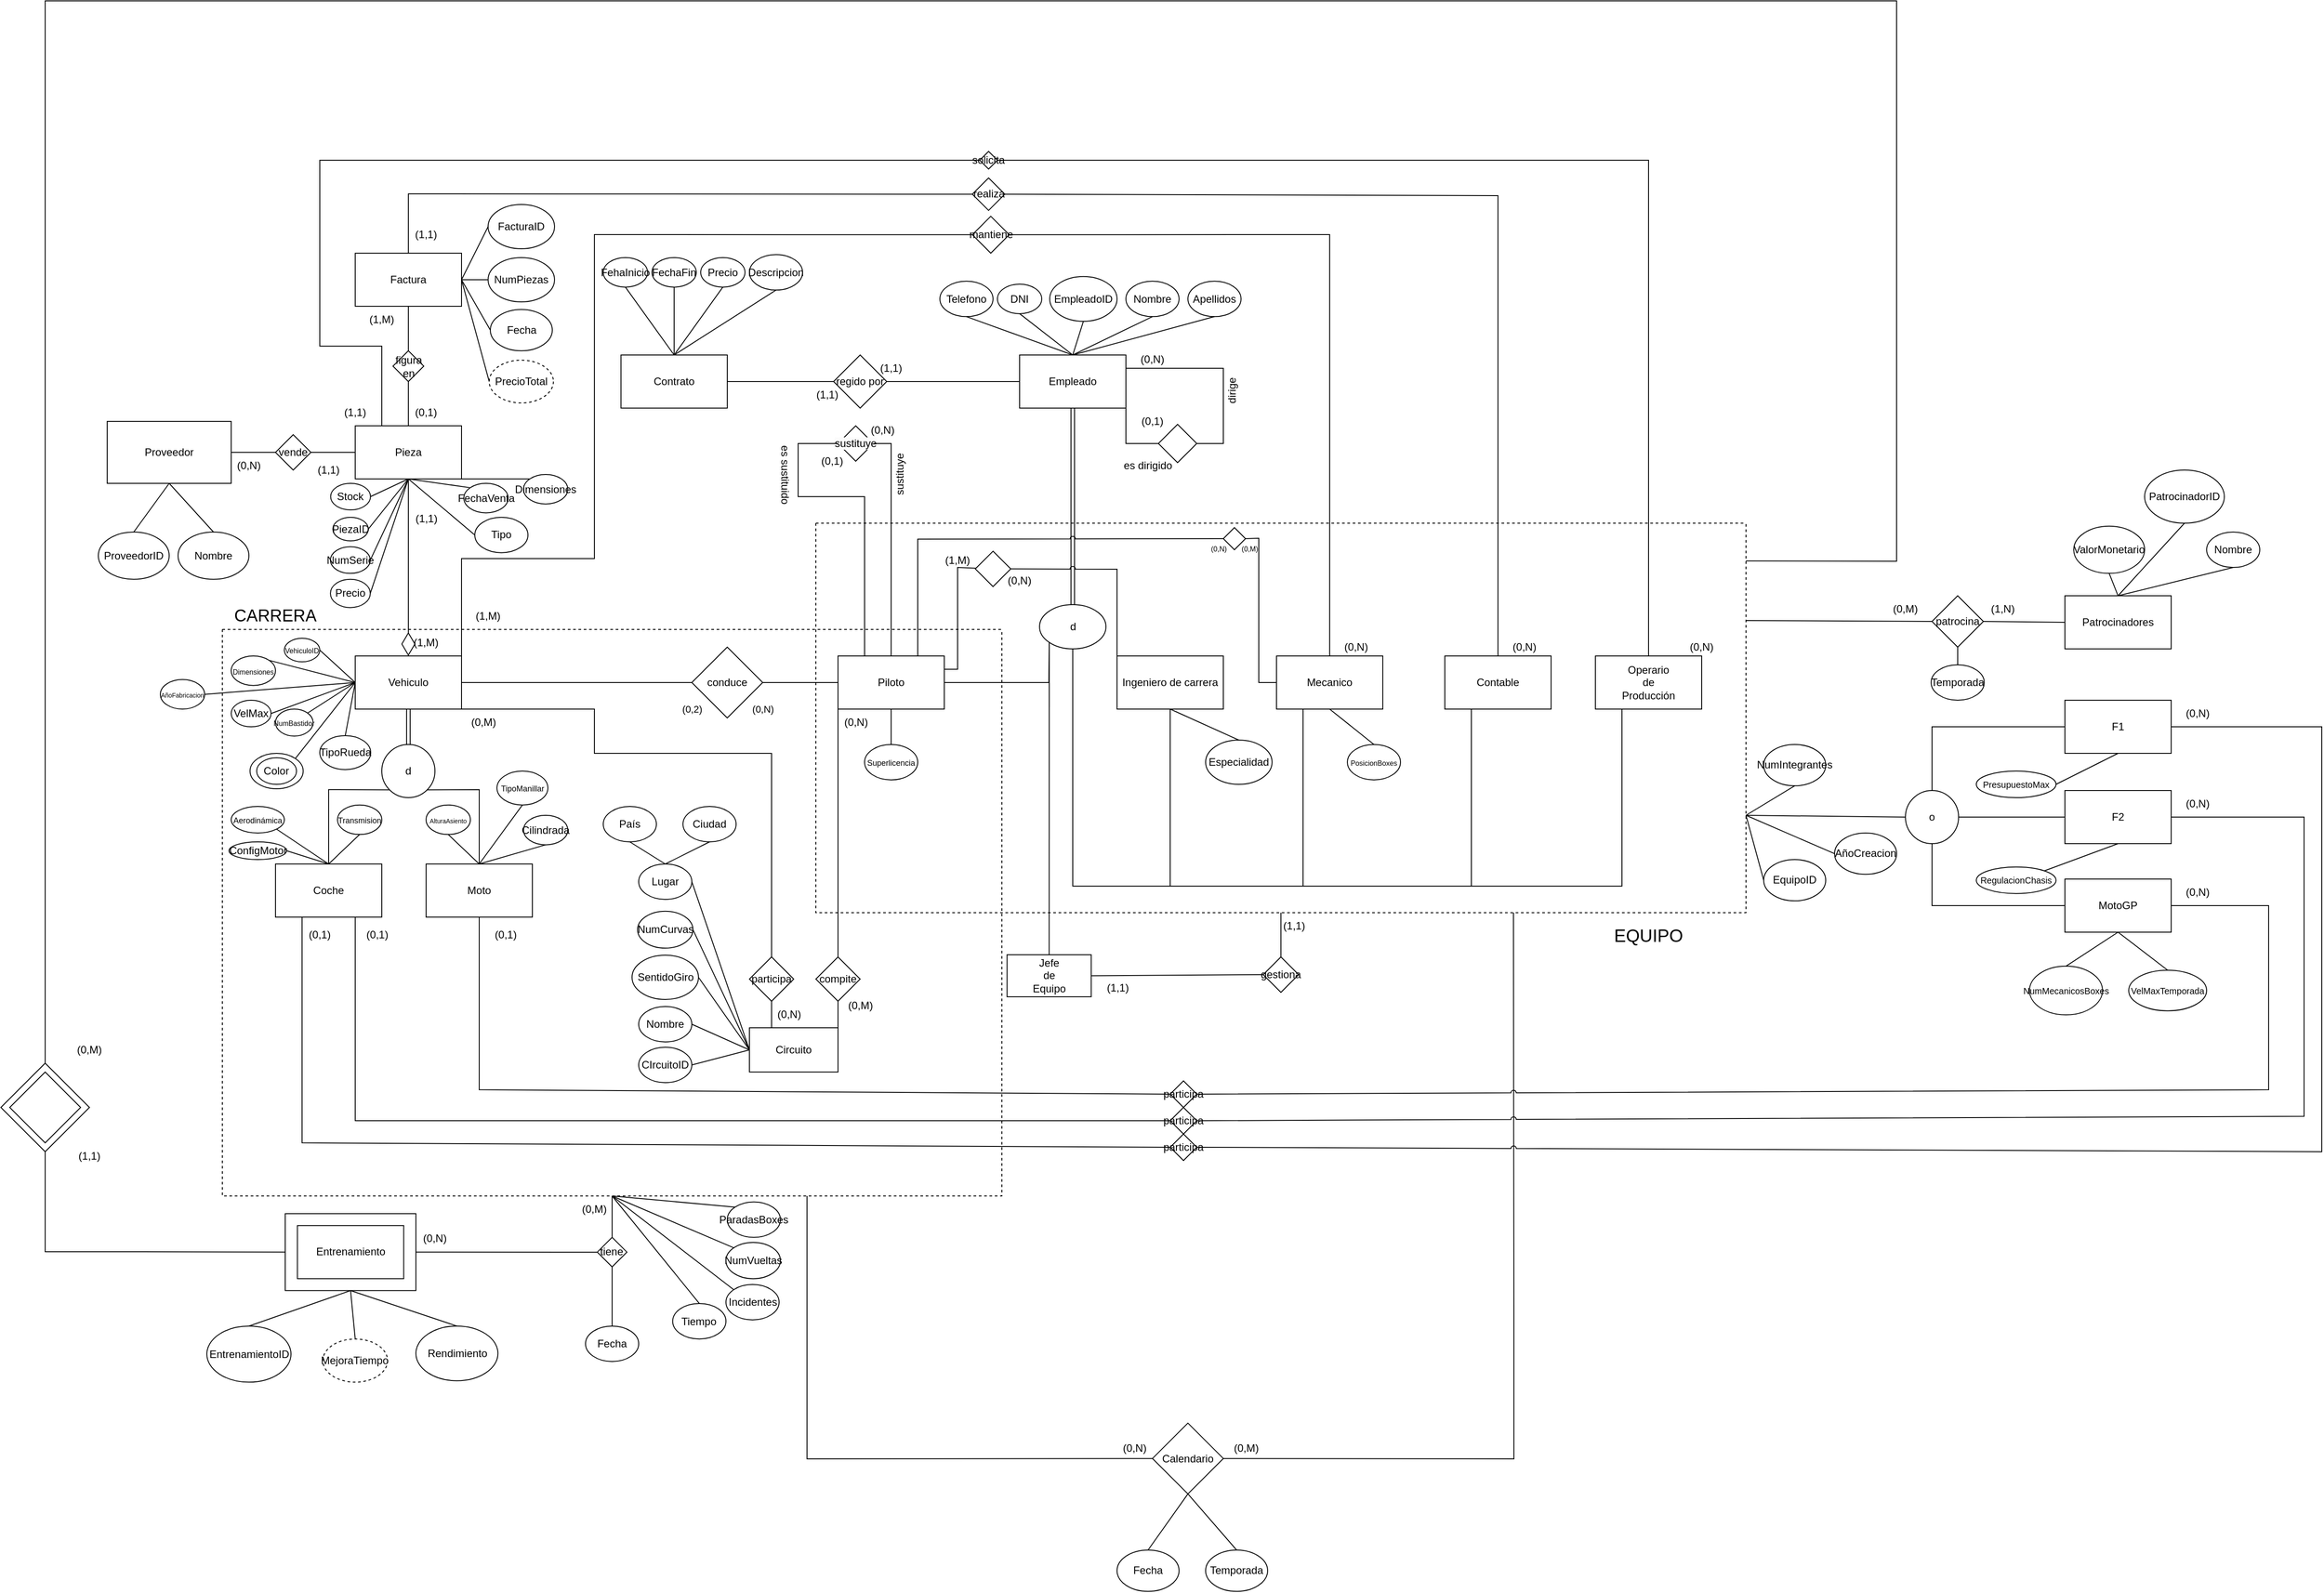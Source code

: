 <mxfile version="24.8.0">
  <diagram id="R2lEEEUBdFMjLlhIrx00" name="Page-1">
    <mxGraphModel dx="2886" dy="2020" grid="1" gridSize="10" guides="1" tooltips="1" connect="1" arrows="1" fold="1" page="1" pageScale="1" pageWidth="850" pageHeight="1100" math="0" shadow="0" extFonts="Permanent Marker^https://fonts.googleapis.com/css?family=Permanent+Marker">
      <root>
        <mxCell id="0" />
        <mxCell id="1" parent="0" />
        <mxCell id="LrIHmFkCat6K3HTldak7-1" value="Empleado" style="rounded=0;whiteSpace=wrap;html=1;" parent="1" vertex="1">
          <mxGeometry x="330" y="120" width="120" height="60" as="geometry" />
        </mxCell>
        <mxCell id="LrIHmFkCat6K3HTldak7-9" value="" style="shape=link;html=1;rounded=0;exitX=0.5;exitY=1;exitDx=0;exitDy=0;entryX=0.5;entryY=0;entryDx=0;entryDy=0;" parent="1" source="LrIHmFkCat6K3HTldak7-1" target="LrIHmFkCat6K3HTldak7-12" edge="1">
          <mxGeometry width="100" relative="1" as="geometry">
            <mxPoint x="380" y="240" as="sourcePoint" />
            <mxPoint x="280" y="280" as="targetPoint" />
          </mxGeometry>
        </mxCell>
        <mxCell id="LrIHmFkCat6K3HTldak7-14" value="Piloto" style="rounded=0;whiteSpace=wrap;html=1;" parent="1" vertex="1">
          <mxGeometry x="125" y="460" width="120" height="60" as="geometry" />
        </mxCell>
        <mxCell id="LrIHmFkCat6K3HTldak7-15" value="Vehiculo" style="rounded=0;whiteSpace=wrap;html=1;" parent="1" vertex="1">
          <mxGeometry x="-420" y="460" width="120" height="60" as="geometry" />
        </mxCell>
        <mxCell id="LrIHmFkCat6K3HTldak7-16" value="" style="endArrow=none;html=1;rounded=0;exitX=1;exitY=0.5;exitDx=0;exitDy=0;entryX=0;entryY=0.5;entryDx=0;entryDy=0;" parent="1" source="LrIHmFkCat6K3HTldak7-15" target="LrIHmFkCat6K3HTldak7-20" edge="1">
          <mxGeometry width="50" height="50" relative="1" as="geometry">
            <mxPoint x="130" y="550" as="sourcePoint" />
            <mxPoint x="180" y="500" as="targetPoint" />
          </mxGeometry>
        </mxCell>
        <mxCell id="LrIHmFkCat6K3HTldak7-19" value="(0,2)" style="edgeLabel;html=1;align=center;verticalAlign=middle;resizable=0;points=[];" parent="LrIHmFkCat6K3HTldak7-16" vertex="1" connectable="0">
          <mxGeometry x="-0.003" y="-6" relative="1" as="geometry">
            <mxPoint x="130" y="24" as="offset" />
          </mxGeometry>
        </mxCell>
        <mxCell id="LrIHmFkCat6K3HTldak7-20" value="conduce" style="rhombus;whiteSpace=wrap;html=1;" parent="1" vertex="1">
          <mxGeometry x="-40" y="450" width="80" height="80" as="geometry" />
        </mxCell>
        <mxCell id="LrIHmFkCat6K3HTldak7-22" value="" style="endArrow=none;html=1;rounded=0;entryX=0;entryY=0.5;entryDx=0;entryDy=0;exitX=1;exitY=0.5;exitDx=0;exitDy=0;" parent="1" source="LrIHmFkCat6K3HTldak7-20" target="LrIHmFkCat6K3HTldak7-14" edge="1">
          <mxGeometry width="50" height="50" relative="1" as="geometry">
            <mxPoint x="40" y="490" as="sourcePoint" />
            <mxPoint x="120" y="490" as="targetPoint" />
            <Array as="points" />
          </mxGeometry>
        </mxCell>
        <mxCell id="LrIHmFkCat6K3HTldak7-23" value="(0,N)" style="edgeLabel;html=1;align=center;verticalAlign=middle;resizable=0;points=[];" parent="LrIHmFkCat6K3HTldak7-22" vertex="1" connectable="0">
          <mxGeometry x="-0.003" y="-6" relative="1" as="geometry">
            <mxPoint x="-43" y="24" as="offset" />
          </mxGeometry>
        </mxCell>
        <mxCell id="LrIHmFkCat6K3HTldak7-33" value="(0,N)" style="text;html=1;align=center;verticalAlign=middle;resizable=0;points=[];autosize=1;strokeColor=none;fillColor=none;" parent="1" vertex="1">
          <mxGeometry x="150" y="190" width="50" height="30" as="geometry" />
        </mxCell>
        <mxCell id="LrIHmFkCat6K3HTldak7-34" value="(0,1)" style="text;html=1;align=center;verticalAlign=middle;resizable=0;points=[];autosize=1;strokeColor=none;fillColor=none;" parent="1" vertex="1">
          <mxGeometry x="93.44" y="225.0" width="50" height="30" as="geometry" />
        </mxCell>
        <mxCell id="LrIHmFkCat6K3HTldak7-36" value="es sustituido" style="text;html=1;align=center;verticalAlign=middle;resizable=0;points=[];autosize=1;strokeColor=none;fillColor=none;rotation=90;" parent="1" vertex="1">
          <mxGeometry x="20" y="240" width="90" height="30" as="geometry" />
        </mxCell>
        <mxCell id="LrIHmFkCat6K3HTldak7-37" value="sustituye" style="text;html=1;align=center;verticalAlign=middle;resizable=0;points=[];autosize=1;strokeColor=none;fillColor=none;rotation=-90;" parent="1" vertex="1">
          <mxGeometry x="160" y="240.0" width="70" height="30" as="geometry" />
        </mxCell>
        <mxCell id="LrIHmFkCat6K3HTldak7-55" value="Pieza" style="rounded=0;whiteSpace=wrap;html=1;" parent="1" vertex="1">
          <mxGeometry x="-420" y="200" width="120" height="60" as="geometry" />
        </mxCell>
        <mxCell id="LrIHmFkCat6K3HTldak7-57" value="(1,1)" style="text;html=1;align=center;verticalAlign=middle;resizable=0;points=[];autosize=1;strokeColor=none;fillColor=none;" parent="1" vertex="1">
          <mxGeometry x="-365.25" y="290.01" width="50" height="30" as="geometry" />
        </mxCell>
        <mxCell id="ec1Hdf8cKEaBVfaDkCQi-3" value="" style="endArrow=none;html=1;rounded=0;fontSize=12;startSize=8;endSize=8;curved=1;entryX=0.5;entryY=1;entryDx=0;entryDy=0;exitX=1;exitY=0;exitDx=0;exitDy=0;" parent="1" source="ec1Hdf8cKEaBVfaDkCQi-2" target="ec1Hdf8cKEaBVfaDkCQi-4" edge="1">
          <mxGeometry width="50" height="50" relative="1" as="geometry">
            <mxPoint x="-40" y="900" as="sourcePoint" />
            <mxPoint x="125" y="862.5" as="targetPoint" />
          </mxGeometry>
        </mxCell>
        <mxCell id="ec1Hdf8cKEaBVfaDkCQi-4" value="compite" style="rhombus;whiteSpace=wrap;html=1;" parent="1" vertex="1">
          <mxGeometry x="100" y="800" width="50" height="50" as="geometry" />
        </mxCell>
        <mxCell id="ec1Hdf8cKEaBVfaDkCQi-6" value="" style="endArrow=none;html=1;rounded=0;fontSize=12;startSize=8;endSize=8;curved=1;exitX=0;exitY=1;exitDx=0;exitDy=0;entryX=0.5;entryY=0;entryDx=0;entryDy=0;" parent="1" source="LrIHmFkCat6K3HTldak7-14" target="ec1Hdf8cKEaBVfaDkCQi-4" edge="1">
          <mxGeometry width="50" height="50" relative="1" as="geometry">
            <mxPoint x="330" y="490" as="sourcePoint" />
            <mxPoint x="125" y="787.5" as="targetPoint" />
          </mxGeometry>
        </mxCell>
        <mxCell id="ec1Hdf8cKEaBVfaDkCQi-8" value="(0,M)" style="text;html=1;align=center;verticalAlign=middle;resizable=0;points=[];autosize=1;strokeColor=none;fillColor=none;" parent="1" vertex="1">
          <mxGeometry x="125" y="840" width="50" height="30" as="geometry" />
        </mxCell>
        <mxCell id="ec1Hdf8cKEaBVfaDkCQi-9" value="(0,N)" style="text;html=1;align=center;verticalAlign=middle;resizable=0;points=[];autosize=1;strokeColor=none;fillColor=none;" parent="1" vertex="1">
          <mxGeometry x="120" y="520" width="50" height="30" as="geometry" />
        </mxCell>
        <mxCell id="ec1Hdf8cKEaBVfaDkCQi-10" value="Ingeniero de carrera" style="rounded=0;whiteSpace=wrap;html=1;" parent="1" vertex="1">
          <mxGeometry x="440" y="460" width="120" height="60" as="geometry" />
        </mxCell>
        <mxCell id="ec1Hdf8cKEaBVfaDkCQi-15" value="Mecanico" style="rounded=0;whiteSpace=wrap;html=1;" parent="1" vertex="1">
          <mxGeometry x="620" y="460" width="120" height="60" as="geometry" />
        </mxCell>
        <mxCell id="KiUVwF4uRPEYHYOwP-1L-8" value="" style="endArrow=none;html=1;rounded=0;exitX=0.5;exitY=0;exitDx=0;exitDy=0;entryX=1;entryY=1;entryDx=0;entryDy=0;" parent="1" source="KiUVwF4uRPEYHYOwP-1L-4" target="KiUVwF4uRPEYHYOwP-1L-10" edge="1">
          <mxGeometry width="50" height="50" relative="1" as="geometry">
            <mxPoint x="120" y="500" as="sourcePoint" />
            <mxPoint x="-240" y="610" as="targetPoint" />
            <Array as="points">
              <mxPoint x="-280" y="611" />
            </Array>
          </mxGeometry>
        </mxCell>
        <mxCell id="KiUVwF4uRPEYHYOwP-1L-10" value="d" style="ellipse;whiteSpace=wrap;html=1;aspect=fixed;" parent="1" vertex="1">
          <mxGeometry x="-390" y="560" width="60" height="60" as="geometry" />
        </mxCell>
        <mxCell id="KiUVwF4uRPEYHYOwP-1L-11" value="" style="endArrow=none;html=1;rounded=0;entryX=0;entryY=1;entryDx=0;entryDy=0;exitX=0.5;exitY=0;exitDx=0;exitDy=0;" parent="1" source="KiUVwF4uRPEYHYOwP-1L-6" target="KiUVwF4uRPEYHYOwP-1L-10" edge="1">
          <mxGeometry width="50" height="50" relative="1" as="geometry">
            <mxPoint x="150" y="490" as="sourcePoint" />
            <mxPoint x="200" y="440" as="targetPoint" />
            <Array as="points">
              <mxPoint x="-450" y="611" />
            </Array>
          </mxGeometry>
        </mxCell>
        <mxCell id="KiUVwF4uRPEYHYOwP-1L-18" value="Proveedor" style="rounded=0;whiteSpace=wrap;html=1;" parent="1" vertex="1">
          <mxGeometry x="-700" y="195" width="140" height="70" as="geometry" />
        </mxCell>
        <mxCell id="KiUVwF4uRPEYHYOwP-1L-19" value="Patrocinadores" style="rounded=0;whiteSpace=wrap;html=1;" parent="1" vertex="1">
          <mxGeometry x="1510" y="392" width="120" height="60" as="geometry" />
        </mxCell>
        <mxCell id="KiUVwF4uRPEYHYOwP-1L-20" value="Entrenamiento" style="rounded=0;whiteSpace=wrap;html=1;" parent="1" vertex="1">
          <mxGeometry x="-485.25" y="1103.44" width="120" height="60" as="geometry" />
        </mxCell>
        <mxCell id="KiUVwF4uRPEYHYOwP-1L-21" value="Contrato" style="rounded=0;whiteSpace=wrap;html=1;" parent="1" vertex="1">
          <mxGeometry x="-120" y="120" width="120" height="60" as="geometry" />
        </mxCell>
        <mxCell id="KiUVwF4uRPEYHYOwP-1L-26" style="edgeStyle=orthogonalEdgeStyle;rounded=0;orthogonalLoop=1;jettySize=auto;html=1;exitX=0.5;exitY=1;exitDx=0;exitDy=0;" parent="1" edge="1">
          <mxGeometry relative="1" as="geometry">
            <mxPoint x="450" y="550" as="sourcePoint" />
            <mxPoint x="450" y="550" as="targetPoint" />
          </mxGeometry>
        </mxCell>
        <mxCell id="KiUVwF4uRPEYHYOwP-1L-28" value="&lt;br&gt;&lt;span style=&quot;color: rgb(0, 0, 0); font-family: Helvetica; font-size: 12px; font-style: normal; font-variant-ligatures: normal; font-variant-caps: normal; font-weight: 400; letter-spacing: normal; orphans: 2; text-align: center; text-indent: 0px; text-transform: none; widows: 2; word-spacing: 0px; -webkit-text-stroke-width: 0px; white-space: nowrap; background-color: rgb(251, 251, 251); text-decoration-thickness: initial; text-decoration-style: initial; text-decoration-color: initial; display: inline !important; float: none;&quot;&gt;sustituye&lt;/span&gt;&lt;br&gt;&lt;div&gt;&lt;span style=&quot;color: rgb(0, 0, 0); font-family: Helvetica; font-size: 12px; font-style: normal; font-variant-ligatures: normal; font-variant-caps: normal; font-weight: 400; letter-spacing: normal; orphans: 2; text-align: center; text-indent: 0px; text-transform: none; widows: 2; word-spacing: 0px; -webkit-text-stroke-width: 0px; white-space: nowrap; background-color: rgb(251, 251, 251); text-decoration-thickness: initial; text-decoration-style: initial; text-decoration-color: initial; display: inline !important; float: none;&quot;&gt;&lt;br&gt;&lt;/span&gt;&lt;/div&gt;" style="rhombus;whiteSpace=wrap;html=1;" parent="1" vertex="1">
          <mxGeometry x="125" y="200.0" width="40" height="40" as="geometry" />
        </mxCell>
        <mxCell id="KiUVwF4uRPEYHYOwP-1L-29" value="" style="endArrow=none;html=1;rounded=0;exitX=0.5;exitY=0;exitDx=0;exitDy=0;entryX=1;entryY=0.5;entryDx=0;entryDy=0;" parent="1" source="LrIHmFkCat6K3HTldak7-14" target="KiUVwF4uRPEYHYOwP-1L-28" edge="1">
          <mxGeometry width="50" height="50" relative="1" as="geometry">
            <mxPoint x="270" y="400" as="sourcePoint" />
            <mxPoint x="320" y="350" as="targetPoint" />
            <Array as="points">
              <mxPoint x="185" y="300" />
              <mxPoint x="185" y="220" />
            </Array>
          </mxGeometry>
        </mxCell>
        <mxCell id="KiUVwF4uRPEYHYOwP-1L-30" value="" style="endArrow=none;html=1;rounded=0;exitX=0.25;exitY=0;exitDx=0;exitDy=0;entryX=0;entryY=0.5;entryDx=0;entryDy=0;" parent="1" source="LrIHmFkCat6K3HTldak7-14" target="KiUVwF4uRPEYHYOwP-1L-28" edge="1">
          <mxGeometry width="50" height="50" relative="1" as="geometry">
            <mxPoint x="170" y="510" as="sourcePoint" />
            <mxPoint x="220" y="460" as="targetPoint" />
            <Array as="points">
              <mxPoint x="155" y="430" />
              <mxPoint x="155" y="350" />
              <mxPoint x="155" y="280" />
              <mxPoint x="80" y="280" />
              <mxPoint x="80" y="220" />
            </Array>
          </mxGeometry>
        </mxCell>
        <mxCell id="KiUVwF4uRPEYHYOwP-1L-33" value="patrocina" style="rhombus;whiteSpace=wrap;html=1;" parent="1" vertex="1">
          <mxGeometry x="1360" y="392" width="58" height="58" as="geometry" />
        </mxCell>
        <mxCell id="KiUVwF4uRPEYHYOwP-1L-34" value="" style="endArrow=none;html=1;rounded=0;exitX=0;exitY=0.5;exitDx=0;exitDy=0;entryX=1;entryY=0.5;entryDx=0;entryDy=0;" parent="1" source="KiUVwF4uRPEYHYOwP-1L-19" target="KiUVwF4uRPEYHYOwP-1L-33" edge="1">
          <mxGeometry width="50" height="50" relative="1" as="geometry">
            <mxPoint x="1150" y="643.32" as="sourcePoint" />
            <mxPoint x="1200" y="593.32" as="targetPoint" />
          </mxGeometry>
        </mxCell>
        <mxCell id="KiUVwF4uRPEYHYOwP-1L-35" value="" style="shape=link;html=1;rounded=0;exitX=0.5;exitY=1;exitDx=0;exitDy=0;entryX=0.5;entryY=0;entryDx=0;entryDy=0;" parent="1" source="LrIHmFkCat6K3HTldak7-15" target="KiUVwF4uRPEYHYOwP-1L-10" edge="1">
          <mxGeometry width="100" relative="1" as="geometry">
            <mxPoint x="-130" y="410" as="sourcePoint" />
            <mxPoint x="-130" y="510" as="targetPoint" />
          </mxGeometry>
        </mxCell>
        <mxCell id="KiUVwF4uRPEYHYOwP-1L-37" value="o" style="ellipse;whiteSpace=wrap;html=1;aspect=fixed;" parent="1" vertex="1">
          <mxGeometry x="1330" y="612" width="60" height="60" as="geometry" />
        </mxCell>
        <mxCell id="KiUVwF4uRPEYHYOwP-1L-39" value="F1" style="rounded=0;whiteSpace=wrap;html=1;" parent="1" vertex="1">
          <mxGeometry x="1510" y="510" width="120" height="60" as="geometry" />
        </mxCell>
        <mxCell id="KiUVwF4uRPEYHYOwP-1L-40" value="F2" style="rounded=0;whiteSpace=wrap;html=1;" parent="1" vertex="1">
          <mxGeometry x="1510" y="612" width="120" height="60" as="geometry" />
        </mxCell>
        <mxCell id="KiUVwF4uRPEYHYOwP-1L-41" value="MotoGP" style="rounded=0;whiteSpace=wrap;html=1;" parent="1" vertex="1">
          <mxGeometry x="1510" y="712" width="120" height="60" as="geometry" />
        </mxCell>
        <mxCell id="KiUVwF4uRPEYHYOwP-1L-44" value="" style="endArrow=none;html=1;rounded=0;exitX=0.5;exitY=0;exitDx=0;exitDy=0;entryX=0;entryY=0.5;entryDx=0;entryDy=0;" parent="1" source="KiUVwF4uRPEYHYOwP-1L-37" target="KiUVwF4uRPEYHYOwP-1L-39" edge="1">
          <mxGeometry width="50" height="50" relative="1" as="geometry">
            <mxPoint x="1230" y="552" as="sourcePoint" />
            <mxPoint x="1280" y="502" as="targetPoint" />
            <Array as="points">
              <mxPoint x="1360" y="540" />
              <mxPoint x="1400" y="540" />
            </Array>
          </mxGeometry>
        </mxCell>
        <mxCell id="KiUVwF4uRPEYHYOwP-1L-45" value="" style="endArrow=none;html=1;rounded=0;exitX=1;exitY=0.5;exitDx=0;exitDy=0;entryX=0;entryY=0.5;entryDx=0;entryDy=0;" parent="1" source="KiUVwF4uRPEYHYOwP-1L-37" target="KiUVwF4uRPEYHYOwP-1L-40" edge="1">
          <mxGeometry width="50" height="50" relative="1" as="geometry">
            <mxPoint x="1310" y="582" as="sourcePoint" />
            <mxPoint x="1360" y="532" as="targetPoint" />
          </mxGeometry>
        </mxCell>
        <mxCell id="KiUVwF4uRPEYHYOwP-1L-46" value="" style="endArrow=none;html=1;rounded=0;exitX=0.5;exitY=1;exitDx=0;exitDy=0;entryX=0;entryY=0.5;entryDx=0;entryDy=0;" parent="1" source="KiUVwF4uRPEYHYOwP-1L-37" target="KiUVwF4uRPEYHYOwP-1L-41" edge="1">
          <mxGeometry width="50" height="50" relative="1" as="geometry">
            <mxPoint x="1410" y="652" as="sourcePoint" />
            <mxPoint x="1520" y="550" as="targetPoint" />
            <Array as="points">
              <mxPoint x="1360" y="742" />
              <mxPoint x="1400" y="742" />
              <mxPoint x="1450" y="742" />
            </Array>
          </mxGeometry>
        </mxCell>
        <mxCell id="KiUVwF4uRPEYHYOwP-1L-47" value="vende" style="rhombus;whiteSpace=wrap;html=1;" parent="1" vertex="1">
          <mxGeometry x="-510" y="210" width="40" height="40" as="geometry" />
        </mxCell>
        <mxCell id="KiUVwF4uRPEYHYOwP-1L-48" value="" style="endArrow=none;html=1;rounded=0;exitX=1;exitY=0.5;exitDx=0;exitDy=0;entryX=0;entryY=0.5;entryDx=0;entryDy=0;" parent="1" source="KiUVwF4uRPEYHYOwP-1L-18" target="KiUVwF4uRPEYHYOwP-1L-47" edge="1">
          <mxGeometry width="50" height="50" relative="1" as="geometry">
            <mxPoint x="-270" y="480" as="sourcePoint" />
            <mxPoint x="-220" y="430" as="targetPoint" />
          </mxGeometry>
        </mxCell>
        <mxCell id="KiUVwF4uRPEYHYOwP-1L-49" value="" style="endArrow=none;html=1;rounded=0;exitX=1;exitY=0.5;exitDx=0;exitDy=0;entryX=0;entryY=0.5;entryDx=0;entryDy=0;" parent="1" source="KiUVwF4uRPEYHYOwP-1L-47" target="LrIHmFkCat6K3HTldak7-55" edge="1">
          <mxGeometry width="50" height="50" relative="1" as="geometry">
            <mxPoint x="-270" y="480" as="sourcePoint" />
            <mxPoint x="-220" y="430" as="targetPoint" />
          </mxGeometry>
        </mxCell>
        <mxCell id="KiUVwF4uRPEYHYOwP-1L-51" value="" style="endArrow=none;html=1;rounded=0;exitX=0;exitY=0.5;exitDx=0;exitDy=0;" parent="1" source="LrIHmFkCat6K3HTldak7-1" target="KiUVwF4uRPEYHYOwP-1L-52" edge="1">
          <mxGeometry width="50" height="50" relative="1" as="geometry">
            <mxPoint x="10" y="260" as="sourcePoint" />
            <mxPoint x="60" y="210" as="targetPoint" />
          </mxGeometry>
        </mxCell>
        <mxCell id="KiUVwF4uRPEYHYOwP-1L-52" value="regido por" style="rhombus;whiteSpace=wrap;html=1;" parent="1" vertex="1">
          <mxGeometry x="120" y="120" width="60" height="60" as="geometry" />
        </mxCell>
        <mxCell id="KiUVwF4uRPEYHYOwP-1L-53" value="" style="endArrow=none;html=1;rounded=0;entryX=0;entryY=0.5;entryDx=0;entryDy=0;exitX=1;exitY=0.5;exitDx=0;exitDy=0;" parent="1" source="KiUVwF4uRPEYHYOwP-1L-21" target="KiUVwF4uRPEYHYOwP-1L-52" edge="1">
          <mxGeometry width="50" height="50" relative="1" as="geometry">
            <mxPoint x="10" y="260" as="sourcePoint" />
            <mxPoint x="60" y="210" as="targetPoint" />
          </mxGeometry>
        </mxCell>
        <mxCell id="KiUVwF4uRPEYHYOwP-1L-60" value="" style="endArrow=none;html=1;rounded=0;exitX=1;exitY=0.097;exitDx=0;exitDy=0;entryX=0.5;entryY=0;entryDx=0;entryDy=0;exitPerimeter=0;" parent="1" source="S369pGMMTmK7y2c1YWNj-5" target="KiUVwF4uRPEYHYOwP-1L-72" edge="1">
          <mxGeometry width="50" height="50" relative="1" as="geometry">
            <mxPoint x="550" y="120" as="sourcePoint" />
            <mxPoint x="140" y="410" as="targetPoint" />
            <Array as="points">
              <mxPoint x="1320" y="353" />
              <mxPoint x="1320" y="-280" />
              <mxPoint x="860" y="-280" />
              <mxPoint x="-770" y="-280" />
              <mxPoint x="-770" y="210" />
              <mxPoint x="-770" y="910" />
            </Array>
          </mxGeometry>
        </mxCell>
        <mxCell id="KiUVwF4uRPEYHYOwP-1L-61" value="" style="rhombus;whiteSpace=wrap;html=1;" parent="1" vertex="1">
          <mxGeometry x="-810" y="930" width="80" height="80" as="geometry" />
        </mxCell>
        <mxCell id="KiUVwF4uRPEYHYOwP-1L-62" value="" style="endArrow=none;html=1;rounded=0;exitX=0.5;exitY=1;exitDx=0;exitDy=0;entryX=0;entryY=0.5;entryDx=0;entryDy=0;" parent="1" source="KiUVwF4uRPEYHYOwP-1L-72" edge="1">
          <mxGeometry width="50" height="50" relative="1" as="geometry">
            <mxPoint x="-230" y="790" as="sourcePoint" />
            <mxPoint x="-499" y="1133.435" as="targetPoint" />
            <Array as="points">
              <mxPoint x="-770" y="1133" />
              <mxPoint x="-660" y="1133" />
            </Array>
          </mxGeometry>
        </mxCell>
        <mxCell id="KiUVwF4uRPEYHYOwP-1L-63" value="" style="endArrow=none;html=1;rounded=0;exitX=1;exitY=0.5;exitDx=0;exitDy=0;" parent="1" target="KiUVwF4uRPEYHYOwP-1L-64" edge="1">
          <mxGeometry width="50" height="50" relative="1" as="geometry">
            <mxPoint x="-351.5" y="1133.435" as="sourcePoint" />
            <mxPoint x="-180" y="720" as="targetPoint" />
          </mxGeometry>
        </mxCell>
        <mxCell id="KiUVwF4uRPEYHYOwP-1L-64" value="tiene" style="rhombus;whiteSpace=wrap;html=1;" parent="1" vertex="1">
          <mxGeometry x="-146.72" y="1116.72" width="33.44" height="33.44" as="geometry" />
        </mxCell>
        <mxCell id="KiUVwF4uRPEYHYOwP-1L-65" value="" style="endArrow=none;html=1;rounded=0;exitX=0.5;exitY=0;exitDx=0;exitDy=0;entryX=0.5;entryY=1;entryDx=0;entryDy=0;" parent="1" source="KiUVwF4uRPEYHYOwP-1L-64" target="S369pGMMTmK7y2c1YWNj-14" edge="1">
          <mxGeometry width="50" height="50" relative="1" as="geometry">
            <mxPoint x="-230" y="770" as="sourcePoint" />
            <mxPoint x="-145" y="995" as="targetPoint" />
          </mxGeometry>
        </mxCell>
        <mxCell id="KiUVwF4uRPEYHYOwP-1L-72" value="" style="rhombus;whiteSpace=wrap;html=1;fillColor=none;" parent="1" vertex="1">
          <mxGeometry x="-820" y="920" width="100" height="100" as="geometry" />
        </mxCell>
        <mxCell id="KiUVwF4uRPEYHYOwP-1L-74" value="Calendario" style="rhombus;whiteSpace=wrap;html=1;" parent="1" vertex="1">
          <mxGeometry x="480" y="1326.57" width="80" height="80" as="geometry" />
        </mxCell>
        <mxCell id="KiUVwF4uRPEYHYOwP-1L-77" value="" style="endArrow=none;html=1;rounded=0;exitX=0.75;exitY=1;exitDx=0;exitDy=0;entryX=0;entryY=0.5;entryDx=0;entryDy=0;" parent="1" source="S369pGMMTmK7y2c1YWNj-14" target="KiUVwF4uRPEYHYOwP-1L-74" edge="1">
          <mxGeometry width="50" height="50" relative="1" as="geometry">
            <mxPoint x="103.355" y="1160" as="sourcePoint" />
            <mxPoint x="103.36" y="1336.57" as="targetPoint" />
            <Array as="points">
              <mxPoint x="90" y="1367" />
            </Array>
          </mxGeometry>
        </mxCell>
        <mxCell id="btad-iY8BvA6hZyrQMLI-8" value="&lt;font style=&quot;font-size: 19px;&quot;&gt;CARRERA&lt;/font&gt;" style="text;html=1;align=center;verticalAlign=middle;whiteSpace=wrap;rounded=0;" parent="1" vertex="1">
          <mxGeometry x="-540" y="400" width="60" height="30" as="geometry" />
        </mxCell>
        <mxCell id="btad-iY8BvA6hZyrQMLI-11" value="(1,1)" style="text;html=1;align=center;verticalAlign=middle;whiteSpace=wrap;rounded=0;" parent="1" vertex="1">
          <mxGeometry x="83.44" y="150" width="60" height="30" as="geometry" />
        </mxCell>
        <mxCell id="btad-iY8BvA6hZyrQMLI-12" value="(1,1)" style="text;html=1;align=center;verticalAlign=middle;whiteSpace=wrap;rounded=0;" parent="1" vertex="1">
          <mxGeometry x="155" y="120" width="60" height="30" as="geometry" />
        </mxCell>
        <mxCell id="btad-iY8BvA6hZyrQMLI-16" value="(1,N)" style="text;html=1;align=center;verticalAlign=middle;whiteSpace=wrap;rounded=0;" parent="1" vertex="1">
          <mxGeometry x="1410" y="392" width="60" height="30" as="geometry" />
        </mxCell>
        <mxCell id="btad-iY8BvA6hZyrQMLI-27" value="(0,N)" style="text;html=1;align=center;verticalAlign=middle;whiteSpace=wrap;rounded=0;" parent="1" vertex="1">
          <mxGeometry x="-360" y="1103.44" width="60" height="30" as="geometry" />
        </mxCell>
        <mxCell id="btad-iY8BvA6hZyrQMLI-28" value="(0,M)" style="text;html=1;align=center;verticalAlign=middle;whiteSpace=wrap;rounded=0;" parent="1" vertex="1">
          <mxGeometry x="-180" y="1070" width="60" height="30" as="geometry" />
        </mxCell>
        <mxCell id="btad-iY8BvA6hZyrQMLI-30" value="participa" style="rhombus;whiteSpace=wrap;html=1;" parent="1" vertex="1">
          <mxGeometry x="25" y="800" width="50" height="50" as="geometry" />
        </mxCell>
        <mxCell id="btad-iY8BvA6hZyrQMLI-40" value="(1,1)" style="text;html=1;align=center;verticalAlign=middle;whiteSpace=wrap;rounded=0;" parent="1" vertex="1">
          <mxGeometry x="-480" y="235" width="60" height="30" as="geometry" />
        </mxCell>
        <mxCell id="btad-iY8BvA6hZyrQMLI-42" value="(0,N)" style="text;html=1;align=center;verticalAlign=middle;whiteSpace=wrap;rounded=0;" parent="1" vertex="1">
          <mxGeometry x="-570" y="230" width="60" height="30" as="geometry" />
        </mxCell>
        <mxCell id="btad-iY8BvA6hZyrQMLI-45" value="(1,1)" style="text;html=1;align=center;verticalAlign=middle;whiteSpace=wrap;rounded=0;" parent="1" vertex="1">
          <mxGeometry x="-750" y="1010" width="60" height="30" as="geometry" />
        </mxCell>
        <mxCell id="btad-iY8BvA6hZyrQMLI-46" value="(0,M)" style="text;html=1;align=center;verticalAlign=middle;whiteSpace=wrap;rounded=0;" parent="1" vertex="1">
          <mxGeometry x="-750" y="890" width="60" height="30" as="geometry" />
        </mxCell>
        <mxCell id="S369pGMMTmK7y2c1YWNj-1" value="Contable" style="rounded=0;whiteSpace=wrap;html=1;" parent="1" vertex="1">
          <mxGeometry x="810" y="460" width="120" height="60" as="geometry" />
        </mxCell>
        <mxCell id="S369pGMMTmK7y2c1YWNj-2" value="Operario&lt;div&gt;de&lt;/div&gt;&lt;div&gt;Producción&lt;/div&gt;" style="rounded=0;whiteSpace=wrap;html=1;" parent="1" vertex="1">
          <mxGeometry x="980" y="460" width="120" height="60" as="geometry" />
        </mxCell>
        <mxCell id="S369pGMMTmK7y2c1YWNj-5" value="" style="swimlane;startSize=0;dashed=1;" parent="1" vertex="1">
          <mxGeometry x="100" y="310" width="1050" height="440" as="geometry">
            <mxRectangle x="100" y="400" width="50" height="40" as="alternateBounds" />
          </mxGeometry>
        </mxCell>
        <mxCell id="LrIHmFkCat6K3HTldak7-12" value="d" style="ellipse;whiteSpace=wrap;html=1;" parent="S369pGMMTmK7y2c1YWNj-5" vertex="1">
          <mxGeometry x="252.5" y="92.0" width="75" height="50" as="geometry" />
        </mxCell>
        <mxCell id="S369pGMMTmK7y2c1YWNj-70" value="" style="rhombus;whiteSpace=wrap;html=1;" parent="S369pGMMTmK7y2c1YWNj-5" vertex="1">
          <mxGeometry x="180" y="31.66" width="40" height="40" as="geometry" />
        </mxCell>
        <mxCell id="S369pGMMTmK7y2c1YWNj-74" value="" style="rhombus;whiteSpace=wrap;html=1;" parent="S369pGMMTmK7y2c1YWNj-5" vertex="1">
          <mxGeometry x="460" y="5" width="25" height="25" as="geometry" />
        </mxCell>
        <mxCell id="3-vfBFKoZRA96uFZ5Ub_-9" value="(0,N)" style="text;html=1;align=center;verticalAlign=middle;whiteSpace=wrap;rounded=0;" parent="S369pGMMTmK7y2c1YWNj-5" vertex="1">
          <mxGeometry x="590" y="130" width="40" height="20" as="geometry" />
        </mxCell>
        <mxCell id="3-vfBFKoZRA96uFZ5Ub_-10" value="(1,M)" style="text;html=1;align=center;verticalAlign=middle;whiteSpace=wrap;rounded=0;" parent="S369pGMMTmK7y2c1YWNj-5" vertex="1">
          <mxGeometry x="130" y="27" width="60" height="30" as="geometry" />
        </mxCell>
        <mxCell id="3-vfBFKoZRA96uFZ5Ub_-11" value="(0,N)" style="text;html=1;align=center;verticalAlign=middle;whiteSpace=wrap;rounded=0;" parent="S369pGMMTmK7y2c1YWNj-5" vertex="1">
          <mxGeometry x="200" y="50" width="60" height="30" as="geometry" />
        </mxCell>
        <mxCell id="3-vfBFKoZRA96uFZ5Ub_-13" value="&lt;font style=&quot;font-size: 8px;&quot;&gt;(0,N)&lt;/font&gt;" style="text;html=1;align=center;verticalAlign=middle;whiteSpace=wrap;rounded=0;rotation=0;" parent="S369pGMMTmK7y2c1YWNj-5" vertex="1">
          <mxGeometry x="440" y="20" width="30" height="15" as="geometry" />
        </mxCell>
        <mxCell id="3-vfBFKoZRA96uFZ5Ub_-15" value="&lt;font style=&quot;font-size: 8px;&quot;&gt;(0,M)&lt;/font&gt;" style="text;html=1;align=center;verticalAlign=middle;whiteSpace=wrap;rounded=0;" parent="S369pGMMTmK7y2c1YWNj-5" vertex="1">
          <mxGeometry x="460" y="12.5" width="60" height="30" as="geometry" />
        </mxCell>
        <mxCell id="3-vfBFKoZRA96uFZ5Ub_-19" value="(0,N)" style="text;html=1;align=center;verticalAlign=middle;whiteSpace=wrap;rounded=0;" parent="S369pGMMTmK7y2c1YWNj-5" vertex="1">
          <mxGeometry x="770" y="125" width="60" height="30" as="geometry" />
        </mxCell>
        <mxCell id="3-vfBFKoZRA96uFZ5Ub_-23" value="(0,N)" style="text;html=1;align=center;verticalAlign=middle;whiteSpace=wrap;rounded=0;" parent="S369pGMMTmK7y2c1YWNj-5" vertex="1">
          <mxGeometry x="970" y="125" width="60" height="30" as="geometry" />
        </mxCell>
        <mxCell id="3-vfBFKoZRA96uFZ5Ub_-52" value="Especialidad" style="ellipse;whiteSpace=wrap;html=1;" parent="S369pGMMTmK7y2c1YWNj-5" vertex="1">
          <mxGeometry x="440" y="245" width="75" height="50" as="geometry" />
        </mxCell>
        <mxCell id="3-vfBFKoZRA96uFZ5Ub_-55" value="&lt;font style=&quot;font-size: 8px;&quot;&gt;PosicionBoxes&lt;/font&gt;" style="ellipse;whiteSpace=wrap;html=1;" parent="S369pGMMTmK7y2c1YWNj-5" vertex="1">
          <mxGeometry x="600" y="250" width="60" height="40" as="geometry" />
        </mxCell>
        <mxCell id="S369pGMMTmK7y2c1YWNj-6" value="&lt;font style=&quot;font-size: 20px;&quot;&gt;EQUIPO&lt;/font&gt;" style="text;html=1;align=center;verticalAlign=middle;whiteSpace=wrap;rounded=0;" parent="1" vertex="1">
          <mxGeometry x="1010" y="760" width="60" height="30" as="geometry" />
        </mxCell>
        <mxCell id="S369pGMMTmK7y2c1YWNj-8" value="" style="endArrow=none;html=1;rounded=0;entryX=1;entryY=0.75;entryDx=0;entryDy=0;exitX=0;exitY=0.5;exitDx=0;exitDy=0;" parent="1" source="KiUVwF4uRPEYHYOwP-1L-37" target="S369pGMMTmK7y2c1YWNj-5" edge="1">
          <mxGeometry width="50" height="50" relative="1" as="geometry">
            <mxPoint x="1060" y="730" as="sourcePoint" />
            <mxPoint x="1110" y="680" as="targetPoint" />
          </mxGeometry>
        </mxCell>
        <mxCell id="S369pGMMTmK7y2c1YWNj-13" value="" style="endArrow=none;html=1;rounded=0;entryX=0.5;entryY=0;entryDx=0;entryDy=0;exitX=1;exitY=1;exitDx=0;exitDy=0;" parent="1" source="LrIHmFkCat6K3HTldak7-15" target="btad-iY8BvA6hZyrQMLI-30" edge="1">
          <mxGeometry width="50" height="50" relative="1" as="geometry">
            <mxPoint x="-30" y="800" as="sourcePoint" />
            <mxPoint x="20" y="750" as="targetPoint" />
            <Array as="points">
              <mxPoint x="-150" y="520" />
              <mxPoint x="-150" y="570" />
              <mxPoint x="50" y="570" />
            </Array>
          </mxGeometry>
        </mxCell>
        <mxCell id="S369pGMMTmK7y2c1YWNj-14" value="" style="swimlane;startSize=0;fillStyle=dots;dashed=1;" parent="1" vertex="1">
          <mxGeometry x="-570" y="430" width="880" height="640" as="geometry" />
        </mxCell>
        <mxCell id="btad-iY8BvA6hZyrQMLI-29" value="(0,M)" style="text;html=1;align=center;verticalAlign=middle;whiteSpace=wrap;rounded=0;" parent="S369pGMMTmK7y2c1YWNj-14" vertex="1">
          <mxGeometry x="265" y="90" width="60" height="30" as="geometry" />
        </mxCell>
        <mxCell id="btad-iY8BvA6hZyrQMLI-33" value="(0,N)" style="text;html=1;align=center;verticalAlign=middle;whiteSpace=wrap;rounded=0;" parent="S369pGMMTmK7y2c1YWNj-14" vertex="1">
          <mxGeometry x="610" y="420" width="60" height="30" as="geometry" />
        </mxCell>
        <mxCell id="S369pGMMTmK7y2c1YWNj-105" value="(1,M)" style="text;html=1;align=center;verticalAlign=middle;whiteSpace=wrap;rounded=0;" parent="S369pGMMTmK7y2c1YWNj-14" vertex="1">
          <mxGeometry x="200" width="60" height="30" as="geometry" />
        </mxCell>
        <mxCell id="ec1Hdf8cKEaBVfaDkCQi-2" value="Circuito" style="rounded=0;whiteSpace=wrap;html=1;" parent="S369pGMMTmK7y2c1YWNj-14" vertex="1">
          <mxGeometry x="595" y="450" width="100" height="50" as="geometry" />
        </mxCell>
        <mxCell id="KiUVwF4uRPEYHYOwP-1L-6" value="Coche" style="rounded=0;whiteSpace=wrap;html=1;" parent="S369pGMMTmK7y2c1YWNj-14" vertex="1">
          <mxGeometry x="60" y="265" width="120" height="60" as="geometry" />
        </mxCell>
        <mxCell id="KiUVwF4uRPEYHYOwP-1L-4" value="Moto" style="rounded=0;whiteSpace=wrap;html=1;" parent="S369pGMMTmK7y2c1YWNj-14" vertex="1">
          <mxGeometry x="230" y="265" width="120" height="60" as="geometry" />
        </mxCell>
        <mxCell id="3-vfBFKoZRA96uFZ5Ub_-1" value="(0,1)" style="text;html=1;align=center;verticalAlign=middle;whiteSpace=wrap;rounded=0;" parent="S369pGMMTmK7y2c1YWNj-14" vertex="1">
          <mxGeometry x="290" y="330" width="60" height="30" as="geometry" />
        </mxCell>
        <mxCell id="3-vfBFKoZRA96uFZ5Ub_-3" value="(0,1)" style="text;html=1;align=center;verticalAlign=middle;whiteSpace=wrap;rounded=0;" parent="S369pGMMTmK7y2c1YWNj-14" vertex="1">
          <mxGeometry x="145" y="330" width="60" height="30" as="geometry" />
        </mxCell>
        <mxCell id="3-vfBFKoZRA96uFZ5Ub_-4" value="(0,1)" style="text;html=1;align=center;verticalAlign=middle;whiteSpace=wrap;rounded=0;" parent="S369pGMMTmK7y2c1YWNj-14" vertex="1">
          <mxGeometry x="80" y="330" width="60" height="30" as="geometry" />
        </mxCell>
        <mxCell id="3-vfBFKoZRA96uFZ5Ub_-47" value="&lt;font style=&quot;font-size: 9px;&quot;&gt;Superlicencia&lt;/font&gt;" style="ellipse;whiteSpace=wrap;html=1;" parent="S369pGMMTmK7y2c1YWNj-14" vertex="1">
          <mxGeometry x="725" y="130" width="60" height="40" as="geometry" />
        </mxCell>
        <mxCell id="3-vfBFKoZRA96uFZ5Ub_-62" value="CIrcuitoID" style="ellipse;whiteSpace=wrap;html=1;" parent="S369pGMMTmK7y2c1YWNj-14" vertex="1">
          <mxGeometry x="470" y="472" width="60" height="40" as="geometry" />
        </mxCell>
        <mxCell id="3-vfBFKoZRA96uFZ5Ub_-63" value="Nombre" style="ellipse;whiteSpace=wrap;html=1;" parent="S369pGMMTmK7y2c1YWNj-14" vertex="1">
          <mxGeometry x="470" y="426" width="60" height="40" as="geometry" />
        </mxCell>
        <mxCell id="3-vfBFKoZRA96uFZ5Ub_-64" value="SentidoGiro" style="ellipse;whiteSpace=wrap;html=1;" parent="S369pGMMTmK7y2c1YWNj-14" vertex="1">
          <mxGeometry x="462.5" y="368" width="75" height="50" as="geometry" />
        </mxCell>
        <mxCell id="3-vfBFKoZRA96uFZ5Ub_-65" value="NumCurvas" style="ellipse;whiteSpace=wrap;html=1;" parent="S369pGMMTmK7y2c1YWNj-14" vertex="1">
          <mxGeometry x="468.74" y="318.33" width="62.51" height="41.67" as="geometry" />
        </mxCell>
        <mxCell id="3-vfBFKoZRA96uFZ5Ub_-66" value="" style="endArrow=none;html=1;rounded=0;entryX=1;entryY=0.5;entryDx=0;entryDy=0;exitX=0;exitY=0.5;exitDx=0;exitDy=0;" parent="S369pGMMTmK7y2c1YWNj-14" source="ec1Hdf8cKEaBVfaDkCQi-2" target="3-vfBFKoZRA96uFZ5Ub_-62" edge="1">
          <mxGeometry width="50" height="50" relative="1" as="geometry">
            <mxPoint x="540" y="560" as="sourcePoint" />
            <mxPoint x="590" y="510" as="targetPoint" />
          </mxGeometry>
        </mxCell>
        <mxCell id="3-vfBFKoZRA96uFZ5Ub_-67" value="" style="endArrow=none;html=1;rounded=0;entryX=0;entryY=0.5;entryDx=0;entryDy=0;exitX=1;exitY=0.5;exitDx=0;exitDy=0;" parent="S369pGMMTmK7y2c1YWNj-14" source="3-vfBFKoZRA96uFZ5Ub_-63" target="ec1Hdf8cKEaBVfaDkCQi-2" edge="1">
          <mxGeometry width="50" height="50" relative="1" as="geometry">
            <mxPoint x="540" y="560" as="sourcePoint" />
            <mxPoint x="590" y="510" as="targetPoint" />
          </mxGeometry>
        </mxCell>
        <mxCell id="3-vfBFKoZRA96uFZ5Ub_-68" value="" style="endArrow=none;html=1;rounded=0;exitX=1;exitY=0.5;exitDx=0;exitDy=0;entryX=0;entryY=0.5;entryDx=0;entryDy=0;" parent="S369pGMMTmK7y2c1YWNj-14" source="3-vfBFKoZRA96uFZ5Ub_-64" target="ec1Hdf8cKEaBVfaDkCQi-2" edge="1">
          <mxGeometry width="50" height="50" relative="1" as="geometry">
            <mxPoint x="540" y="560" as="sourcePoint" />
            <mxPoint x="590" y="510" as="targetPoint" />
          </mxGeometry>
        </mxCell>
        <mxCell id="3-vfBFKoZRA96uFZ5Ub_-69" value="" style="endArrow=none;html=1;rounded=0;entryX=0;entryY=0.5;entryDx=0;entryDy=0;exitX=1;exitY=0.5;exitDx=0;exitDy=0;" parent="S369pGMMTmK7y2c1YWNj-14" source="3-vfBFKoZRA96uFZ5Ub_-65" target="ec1Hdf8cKEaBVfaDkCQi-2" edge="1">
          <mxGeometry width="50" height="50" relative="1" as="geometry">
            <mxPoint x="540" y="560" as="sourcePoint" />
            <mxPoint x="590" y="510" as="targetPoint" />
          </mxGeometry>
        </mxCell>
        <mxCell id="3-vfBFKoZRA96uFZ5Ub_-70" value="&lt;font style=&quot;font-size: 8px;&quot;&gt;VehiculoID&lt;/font&gt;" style="ellipse;whiteSpace=wrap;html=1;" parent="S369pGMMTmK7y2c1YWNj-14" vertex="1">
          <mxGeometry x="70" y="10.0" width="40" height="26.67" as="geometry" />
        </mxCell>
        <mxCell id="3-vfBFKoZRA96uFZ5Ub_-71" value="&lt;font style=&quot;font-size: 8px;&quot;&gt;NumBastidor&lt;/font&gt;" style="ellipse;whiteSpace=wrap;html=1;" parent="S369pGMMTmK7y2c1YWNj-14" vertex="1">
          <mxGeometry x="60" y="90" width="42.41" height="30.45" as="geometry" />
        </mxCell>
        <mxCell id="3-vfBFKoZRA96uFZ5Ub_-103" value="TipoRueda" style="ellipse;whiteSpace=wrap;html=1;" parent="S369pGMMTmK7y2c1YWNj-14" vertex="1">
          <mxGeometry x="110" y="120.0" width="57.5" height="38.33" as="geometry" />
        </mxCell>
        <mxCell id="3-vfBFKoZRA96uFZ5Ub_-104" value="" style="ellipse;whiteSpace=wrap;html=1;" parent="S369pGMMTmK7y2c1YWNj-14" vertex="1">
          <mxGeometry x="38.75" y="145" width="45" height="30" as="geometry" />
        </mxCell>
        <mxCell id="3-vfBFKoZRA96uFZ5Ub_-105" value="Color" style="ellipse;whiteSpace=wrap;html=1;fillColor=none;" parent="S369pGMMTmK7y2c1YWNj-14" vertex="1">
          <mxGeometry x="31.25" y="140" width="60" height="40" as="geometry" />
        </mxCell>
        <mxCell id="3-vfBFKoZRA96uFZ5Ub_-107" value="&lt;font style=&quot;font-size: 8px;&quot;&gt;Dimensiones&lt;/font&gt;" style="ellipse;whiteSpace=wrap;html=1;" parent="S369pGMMTmK7y2c1YWNj-14" vertex="1">
          <mxGeometry x="10" y="30.0" width="50" height="33.34" as="geometry" />
        </mxCell>
        <mxCell id="3-vfBFKoZRA96uFZ5Ub_-106" value="VelMax" style="ellipse;whiteSpace=wrap;html=1;" parent="S369pGMMTmK7y2c1YWNj-14" vertex="1">
          <mxGeometry x="10" y="80" width="45" height="30" as="geometry" />
        </mxCell>
        <mxCell id="3-vfBFKoZRA96uFZ5Ub_-117" value="Lugar" style="ellipse;whiteSpace=wrap;html=1;" parent="S369pGMMTmK7y2c1YWNj-14" vertex="1">
          <mxGeometry x="470" y="265" width="60" height="40" as="geometry" />
        </mxCell>
        <mxCell id="3-vfBFKoZRA96uFZ5Ub_-118" value="Ciudad" style="ellipse;whiteSpace=wrap;html=1;" parent="S369pGMMTmK7y2c1YWNj-14" vertex="1">
          <mxGeometry x="520" y="200" width="60" height="40" as="geometry" />
        </mxCell>
        <mxCell id="3-vfBFKoZRA96uFZ5Ub_-119" value="País" style="ellipse;whiteSpace=wrap;html=1;" parent="S369pGMMTmK7y2c1YWNj-14" vertex="1">
          <mxGeometry x="430" y="200" width="60" height="40" as="geometry" />
        </mxCell>
        <mxCell id="3-vfBFKoZRA96uFZ5Ub_-120" value="" style="endArrow=none;html=1;rounded=0;entryX=0.5;entryY=1;entryDx=0;entryDy=0;exitX=0.5;exitY=0;exitDx=0;exitDy=0;" parent="S369pGMMTmK7y2c1YWNj-14" source="3-vfBFKoZRA96uFZ5Ub_-117" target="3-vfBFKoZRA96uFZ5Ub_-119" edge="1">
          <mxGeometry width="50" height="50" relative="1" as="geometry">
            <mxPoint x="700" y="480" as="sourcePoint" />
            <mxPoint x="750" y="430" as="targetPoint" />
          </mxGeometry>
        </mxCell>
        <mxCell id="3-vfBFKoZRA96uFZ5Ub_-121" value="" style="endArrow=none;html=1;rounded=0;exitX=0.5;exitY=1;exitDx=0;exitDy=0;entryX=0.5;entryY=0;entryDx=0;entryDy=0;" parent="S369pGMMTmK7y2c1YWNj-14" source="3-vfBFKoZRA96uFZ5Ub_-118" target="3-vfBFKoZRA96uFZ5Ub_-117" edge="1">
          <mxGeometry width="50" height="50" relative="1" as="geometry">
            <mxPoint x="700" y="480" as="sourcePoint" />
            <mxPoint x="750" y="430" as="targetPoint" />
          </mxGeometry>
        </mxCell>
        <mxCell id="3-vfBFKoZRA96uFZ5Ub_-122" value="" style="endArrow=none;html=1;rounded=0;exitX=1;exitY=0.5;exitDx=0;exitDy=0;entryX=0;entryY=0.5;entryDx=0;entryDy=0;" parent="S369pGMMTmK7y2c1YWNj-14" source="3-vfBFKoZRA96uFZ5Ub_-117" target="ec1Hdf8cKEaBVfaDkCQi-2" edge="1">
          <mxGeometry width="50" height="50" relative="1" as="geometry">
            <mxPoint x="670" y="480" as="sourcePoint" />
            <mxPoint x="720" y="430" as="targetPoint" />
          </mxGeometry>
        </mxCell>
        <mxCell id="3-vfBFKoZRA96uFZ5Ub_-139" value="&lt;font style=&quot;font-size: 9px;&quot;&gt;Aerodinámica&lt;/font&gt;" style="ellipse;whiteSpace=wrap;html=1;" parent="S369pGMMTmK7y2c1YWNj-14" vertex="1">
          <mxGeometry x="10" y="200" width="60" height="30" as="geometry" />
        </mxCell>
        <mxCell id="3-vfBFKoZRA96uFZ5Ub_-140" value="ConfigMotor" style="ellipse;whiteSpace=wrap;html=1;" parent="S369pGMMTmK7y2c1YWNj-14" vertex="1">
          <mxGeometry x="7.5" y="240" width="65" height="20" as="geometry" />
        </mxCell>
        <mxCell id="3-vfBFKoZRA96uFZ5Ub_-141" value="&lt;font style=&quot;font-size: 9px;&quot;&gt;Transmision&lt;/font&gt;" style="ellipse;whiteSpace=wrap;html=1;" parent="S369pGMMTmK7y2c1YWNj-14" vertex="1">
          <mxGeometry x="130" y="198.33" width="50" height="33.33" as="geometry" />
        </mxCell>
        <mxCell id="3-vfBFKoZRA96uFZ5Ub_-142" value="" style="endArrow=none;html=1;rounded=0;exitX=1;exitY=1;exitDx=0;exitDy=0;entryX=0.5;entryY=0;entryDx=0;entryDy=0;" parent="S369pGMMTmK7y2c1YWNj-14" source="3-vfBFKoZRA96uFZ5Ub_-139" target="KiUVwF4uRPEYHYOwP-1L-6" edge="1">
          <mxGeometry width="50" height="50" relative="1" as="geometry">
            <mxPoint x="330" y="360" as="sourcePoint" />
            <mxPoint x="380" y="310" as="targetPoint" />
          </mxGeometry>
        </mxCell>
        <mxCell id="3-vfBFKoZRA96uFZ5Ub_-143" value="" style="endArrow=none;html=1;rounded=0;exitX=1;exitY=0.5;exitDx=0;exitDy=0;entryX=0.5;entryY=0;entryDx=0;entryDy=0;" parent="S369pGMMTmK7y2c1YWNj-14" source="3-vfBFKoZRA96uFZ5Ub_-140" target="KiUVwF4uRPEYHYOwP-1L-6" edge="1">
          <mxGeometry width="50" height="50" relative="1" as="geometry">
            <mxPoint x="71" y="236" as="sourcePoint" />
            <mxPoint x="130" y="275" as="targetPoint" />
          </mxGeometry>
        </mxCell>
        <mxCell id="3-vfBFKoZRA96uFZ5Ub_-144" value="" style="endArrow=none;html=1;rounded=0;exitX=0.5;exitY=1;exitDx=0;exitDy=0;entryX=0.5;entryY=0;entryDx=0;entryDy=0;" parent="S369pGMMTmK7y2c1YWNj-14" source="3-vfBFKoZRA96uFZ5Ub_-141" target="KiUVwF4uRPEYHYOwP-1L-6" edge="1">
          <mxGeometry width="50" height="50" relative="1" as="geometry">
            <mxPoint x="81" y="246" as="sourcePoint" />
            <mxPoint x="140" y="285" as="targetPoint" />
          </mxGeometry>
        </mxCell>
        <mxCell id="3-vfBFKoZRA96uFZ5Ub_-145" value="&lt;font style=&quot;font-size: 9px;&quot;&gt;TipoManillar&lt;/font&gt;" style="ellipse;whiteSpace=wrap;html=1;" parent="S369pGMMTmK7y2c1YWNj-14" vertex="1">
          <mxGeometry x="310" y="160" width="57.5" height="38.33" as="geometry" />
        </mxCell>
        <mxCell id="3-vfBFKoZRA96uFZ5Ub_-147" value="" style="endArrow=none;html=1;rounded=0;exitX=0.5;exitY=0;exitDx=0;exitDy=0;entryX=0.5;entryY=1;entryDx=0;entryDy=0;" parent="S369pGMMTmK7y2c1YWNj-14" source="KiUVwF4uRPEYHYOwP-1L-4" target="3-vfBFKoZRA96uFZ5Ub_-145" edge="1">
          <mxGeometry width="50" height="50" relative="1" as="geometry">
            <mxPoint x="590" y="300" as="sourcePoint" />
            <mxPoint x="640" y="250" as="targetPoint" />
          </mxGeometry>
        </mxCell>
        <mxCell id="3-vfBFKoZRA96uFZ5Ub_-148" value="Cilindrada" style="ellipse;whiteSpace=wrap;html=1;" parent="S369pGMMTmK7y2c1YWNj-14" vertex="1">
          <mxGeometry x="340" y="210" width="50" height="33.33" as="geometry" />
        </mxCell>
        <mxCell id="3-vfBFKoZRA96uFZ5Ub_-149" value="" style="endArrow=none;html=1;rounded=0;exitX=0.5;exitY=0;exitDx=0;exitDy=0;entryX=0.5;entryY=1;entryDx=0;entryDy=0;" parent="S369pGMMTmK7y2c1YWNj-14" source="KiUVwF4uRPEYHYOwP-1L-4" target="3-vfBFKoZRA96uFZ5Ub_-148" edge="1">
          <mxGeometry width="50" height="50" relative="1" as="geometry">
            <mxPoint x="430" y="280" as="sourcePoint" />
            <mxPoint x="480" y="230" as="targetPoint" />
          </mxGeometry>
        </mxCell>
        <mxCell id="3-vfBFKoZRA96uFZ5Ub_-150" value="&lt;font style=&quot;font-size: 7px;&quot;&gt;AlturaAsiento&lt;/font&gt;" style="ellipse;whiteSpace=wrap;html=1;" parent="S369pGMMTmK7y2c1YWNj-14" vertex="1">
          <mxGeometry x="230" y="198.33" width="50" height="33.33" as="geometry" />
        </mxCell>
        <mxCell id="3-vfBFKoZRA96uFZ5Ub_-151" value="" style="endArrow=none;html=1;rounded=0;exitX=0.5;exitY=0;exitDx=0;exitDy=0;entryX=0.5;entryY=1;entryDx=0;entryDy=0;" parent="S369pGMMTmK7y2c1YWNj-14" source="KiUVwF4uRPEYHYOwP-1L-4" target="3-vfBFKoZRA96uFZ5Ub_-150" edge="1">
          <mxGeometry width="50" height="50" relative="1" as="geometry">
            <mxPoint x="300" y="280" as="sourcePoint" />
            <mxPoint x="350" y="230" as="targetPoint" />
          </mxGeometry>
        </mxCell>
        <mxCell id="S369pGMMTmK7y2c1YWNj-16" value="" style="endArrow=none;html=1;rounded=0;exitX=0.25;exitY=0;exitDx=0;exitDy=0;entryX=0.5;entryY=1;entryDx=0;entryDy=0;" parent="1" source="ec1Hdf8cKEaBVfaDkCQi-2" target="btad-iY8BvA6hZyrQMLI-30" edge="1">
          <mxGeometry width="50" height="50" relative="1" as="geometry">
            <mxPoint x="-40" y="830" as="sourcePoint" />
            <mxPoint x="10" y="780" as="targetPoint" />
          </mxGeometry>
        </mxCell>
        <mxCell id="S369pGMMTmK7y2c1YWNj-28" value="" style="endArrow=none;html=1;rounded=0;entryX=0.75;entryY=1;entryDx=0;entryDy=0;exitX=1;exitY=0.5;exitDx=0;exitDy=0;" parent="1" source="KiUVwF4uRPEYHYOwP-1L-74" target="S369pGMMTmK7y2c1YWNj-5" edge="1">
          <mxGeometry width="50" height="50" relative="1" as="geometry">
            <mxPoint x="872" y="1050" as="sourcePoint" />
            <mxPoint x="640" y="610" as="targetPoint" />
            <Array as="points">
              <mxPoint x="888" y="1367" />
              <mxPoint x="888" y="1200" />
            </Array>
          </mxGeometry>
        </mxCell>
        <mxCell id="S369pGMMTmK7y2c1YWNj-29" value="" style="endArrow=none;html=1;rounded=0;entryX=0;entryY=0.5;entryDx=0;entryDy=0;exitX=1;exitY=0.25;exitDx=0;exitDy=0;" parent="1" source="S369pGMMTmK7y2c1YWNj-5" target="KiUVwF4uRPEYHYOwP-1L-33" edge="1">
          <mxGeometry width="50" height="50" relative="1" as="geometry">
            <mxPoint x="1150" y="590" as="sourcePoint" />
            <mxPoint x="1200" y="540" as="targetPoint" />
          </mxGeometry>
        </mxCell>
        <mxCell id="S369pGMMTmK7y2c1YWNj-30" value="Factura" style="rounded=0;whiteSpace=wrap;html=1;" parent="1" vertex="1">
          <mxGeometry x="-420" y="5" width="120" height="60" as="geometry" />
        </mxCell>
        <mxCell id="S369pGMMTmK7y2c1YWNj-31" value="" style="endArrow=none;html=1;rounded=0;exitX=0.5;exitY=0;exitDx=0;exitDy=0;entryX=0.5;entryY=1;entryDx=0;entryDy=0;" parent="1" source="LrIHmFkCat6K3HTldak7-55" target="S369pGMMTmK7y2c1YWNj-32" edge="1">
          <mxGeometry width="50" height="50" relative="1" as="geometry">
            <mxPoint x="-60" y="300" as="sourcePoint" />
            <mxPoint x="-10" y="250" as="targetPoint" />
          </mxGeometry>
        </mxCell>
        <mxCell id="S369pGMMTmK7y2c1YWNj-32" value="figura en" style="rhombus;whiteSpace=wrap;html=1;" parent="1" vertex="1">
          <mxGeometry x="-377.37" y="115.25" width="34.75" height="34.75" as="geometry" />
        </mxCell>
        <mxCell id="S369pGMMTmK7y2c1YWNj-34" value="" style="endArrow=none;html=1;rounded=0;exitX=0.5;exitY=0;exitDx=0;exitDy=0;entryX=0.5;entryY=1;entryDx=0;entryDy=0;" parent="1" source="S369pGMMTmK7y2c1YWNj-32" target="S369pGMMTmK7y2c1YWNj-30" edge="1">
          <mxGeometry width="50" height="50" relative="1" as="geometry">
            <mxPoint x="-60" y="300" as="sourcePoint" />
            <mxPoint x="-10" y="250" as="targetPoint" />
          </mxGeometry>
        </mxCell>
        <mxCell id="S369pGMMTmK7y2c1YWNj-35" value="" style="endArrow=none;html=1;rounded=0;exitX=0;exitY=0.5;exitDx=0;exitDy=0;entryX=0.25;entryY=0;entryDx=0;entryDy=0;" parent="1" source="S369pGMMTmK7y2c1YWNj-36" target="LrIHmFkCat6K3HTldak7-55" edge="1">
          <mxGeometry width="50" height="50" relative="1" as="geometry">
            <mxPoint x="630" y="430" as="sourcePoint" />
            <mxPoint x="680" y="380" as="targetPoint" />
            <Array as="points">
              <mxPoint x="-200" y="-100" />
              <mxPoint x="-460" y="-100" />
              <mxPoint x="-460" y="110" />
              <mxPoint x="-390" y="110" />
            </Array>
          </mxGeometry>
        </mxCell>
        <mxCell id="S369pGMMTmK7y2c1YWNj-36" value="solicita" style="rhombus;whiteSpace=wrap;html=1;" parent="1" vertex="1">
          <mxGeometry x="285" y="-110" width="20" height="20" as="geometry" />
        </mxCell>
        <mxCell id="S369pGMMTmK7y2c1YWNj-39" value="" style="endArrow=none;html=1;rounded=0;entryX=1;entryY=0.5;entryDx=0;entryDy=0;exitX=0.5;exitY=0;exitDx=0;exitDy=0;" parent="1" source="S369pGMMTmK7y2c1YWNj-2" target="S369pGMMTmK7y2c1YWNj-36" edge="1">
          <mxGeometry width="50" height="50" relative="1" as="geometry">
            <mxPoint x="320" y="190" as="sourcePoint" />
            <mxPoint x="370" y="140" as="targetPoint" />
            <Array as="points">
              <mxPoint x="1040" y="420" />
              <mxPoint x="1040" y="-100" />
            </Array>
          </mxGeometry>
        </mxCell>
        <mxCell id="S369pGMMTmK7y2c1YWNj-42" value="realiza" style="rhombus;whiteSpace=wrap;html=1;" parent="1" vertex="1">
          <mxGeometry x="276.64" y="-80" width="36.72" height="36.72" as="geometry" />
        </mxCell>
        <mxCell id="S369pGMMTmK7y2c1YWNj-43" value="" style="endArrow=none;html=1;rounded=0;exitX=0.5;exitY=0;exitDx=0;exitDy=0;entryX=0;entryY=0.5;entryDx=0;entryDy=0;" parent="1" source="S369pGMMTmK7y2c1YWNj-30" target="S369pGMMTmK7y2c1YWNj-42" edge="1">
          <mxGeometry width="50" height="50" relative="1" as="geometry">
            <mxPoint x="150" y="190" as="sourcePoint" />
            <mxPoint x="200" y="140" as="targetPoint" />
            <Array as="points">
              <mxPoint x="-360" y="-62" />
            </Array>
          </mxGeometry>
        </mxCell>
        <mxCell id="S369pGMMTmK7y2c1YWNj-44" value="" style="endArrow=none;html=1;rounded=0;entryX=0.5;entryY=0;entryDx=0;entryDy=0;exitX=1;exitY=0.5;exitDx=0;exitDy=0;" parent="1" source="S369pGMMTmK7y2c1YWNj-42" target="S369pGMMTmK7y2c1YWNj-1" edge="1">
          <mxGeometry width="50" height="50" relative="1" as="geometry">
            <mxPoint x="120" y="190" as="sourcePoint" />
            <mxPoint x="170" y="140" as="targetPoint" />
            <Array as="points">
              <mxPoint x="870" y="-60" />
              <mxPoint x="870" y="390" />
            </Array>
          </mxGeometry>
        </mxCell>
        <mxCell id="S369pGMMTmK7y2c1YWNj-45" value="" style="endArrow=none;html=1;rounded=0;exitX=1;exitY=0;exitDx=0;exitDy=0;entryX=0;entryY=0.5;entryDx=0;entryDy=0;" parent="1" source="LrIHmFkCat6K3HTldak7-15" target="S369pGMMTmK7y2c1YWNj-46" edge="1">
          <mxGeometry width="50" height="50" relative="1" as="geometry">
            <mxPoint x="170" y="490" as="sourcePoint" />
            <mxPoint x="220" y="440" as="targetPoint" />
            <Array as="points">
              <mxPoint x="-300" y="350" />
              <mxPoint x="-150" y="350" />
              <mxPoint x="-150" y="-16" />
            </Array>
          </mxGeometry>
        </mxCell>
        <mxCell id="S369pGMMTmK7y2c1YWNj-46" value="mantiene" style="rhombus;whiteSpace=wrap;html=1;" parent="1" vertex="1">
          <mxGeometry x="276.64" y="-36.67" width="41.67" height="41.67" as="geometry" />
        </mxCell>
        <mxCell id="S369pGMMTmK7y2c1YWNj-47" value="" style="endArrow=none;html=1;rounded=0;entryX=1;entryY=0.5;entryDx=0;entryDy=0;exitX=0.5;exitY=0;exitDx=0;exitDy=0;jumpStyle=arc;" parent="1" source="ec1Hdf8cKEaBVfaDkCQi-15" target="S369pGMMTmK7y2c1YWNj-46" edge="1">
          <mxGeometry width="50" height="50" relative="1" as="geometry">
            <mxPoint x="320" y="260" as="sourcePoint" />
            <mxPoint x="370" y="210" as="targetPoint" />
            <Array as="points">
              <mxPoint x="680" y="380" />
              <mxPoint x="680" y="-16" />
            </Array>
          </mxGeometry>
        </mxCell>
        <mxCell id="S369pGMMTmK7y2c1YWNj-49" value="" style="endArrow=none;html=1;rounded=0;exitX=0.5;exitY=1;exitDx=0;exitDy=0;entryX=0.5;entryY=1;entryDx=0;entryDy=0;" parent="1" source="LrIHmFkCat6K3HTldak7-12" target="ec1Hdf8cKEaBVfaDkCQi-10" edge="1">
          <mxGeometry width="50" height="50" relative="1" as="geometry">
            <mxPoint x="550" y="620" as="sourcePoint" />
            <mxPoint x="600" y="570" as="targetPoint" />
            <Array as="points">
              <mxPoint x="390" y="560" />
              <mxPoint x="390" y="720" />
              <mxPoint x="500" y="720" />
            </Array>
          </mxGeometry>
        </mxCell>
        <mxCell id="S369pGMMTmK7y2c1YWNj-50" value="" style="endArrow=none;html=1;rounded=0;exitX=1;exitY=0.5;exitDx=0;exitDy=0;entryX=0;entryY=1;entryDx=0;entryDy=0;" parent="1" source="LrIHmFkCat6K3HTldak7-14" target="LrIHmFkCat6K3HTldak7-12" edge="1">
          <mxGeometry width="50" height="50" relative="1" as="geometry">
            <mxPoint x="490" y="610" as="sourcePoint" />
            <mxPoint x="540" y="560" as="targetPoint" />
            <Array as="points">
              <mxPoint x="363" y="490" />
            </Array>
          </mxGeometry>
        </mxCell>
        <mxCell id="S369pGMMTmK7y2c1YWNj-51" value="" style="endArrow=none;html=1;rounded=0;exitX=0.5;exitY=1;exitDx=0;exitDy=0;entryX=0.25;entryY=1;entryDx=0;entryDy=0;" parent="1" source="LrIHmFkCat6K3HTldak7-12" target="ec1Hdf8cKEaBVfaDkCQi-15" edge="1">
          <mxGeometry width="50" height="50" relative="1" as="geometry">
            <mxPoint x="650" y="610" as="sourcePoint" />
            <mxPoint x="700" y="560" as="targetPoint" />
            <Array as="points">
              <mxPoint x="390" y="560" />
              <mxPoint x="390" y="720" />
              <mxPoint x="650" y="720" />
            </Array>
          </mxGeometry>
        </mxCell>
        <mxCell id="S369pGMMTmK7y2c1YWNj-52" value="" style="endArrow=none;html=1;rounded=0;exitX=0.5;exitY=1;exitDx=0;exitDy=0;entryX=0.25;entryY=1;entryDx=0;entryDy=0;" parent="1" source="LrIHmFkCat6K3HTldak7-12" target="S369pGMMTmK7y2c1YWNj-1" edge="1">
          <mxGeometry width="50" height="50" relative="1" as="geometry">
            <mxPoint x="630" y="610" as="sourcePoint" />
            <mxPoint x="680" y="560" as="targetPoint" />
            <Array as="points">
              <mxPoint x="390" y="560" />
              <mxPoint x="390" y="720" />
              <mxPoint x="840" y="720" />
            </Array>
          </mxGeometry>
        </mxCell>
        <mxCell id="S369pGMMTmK7y2c1YWNj-53" value="" style="endArrow=none;html=1;rounded=0;entryX=0.25;entryY=1;entryDx=0;entryDy=0;exitX=0.5;exitY=1;exitDx=0;exitDy=0;" parent="1" source="LrIHmFkCat6K3HTldak7-12" target="S369pGMMTmK7y2c1YWNj-2" edge="1">
          <mxGeometry width="50" height="50" relative="1" as="geometry">
            <mxPoint x="760" y="610" as="sourcePoint" />
            <mxPoint x="810" y="560" as="targetPoint" />
            <Array as="points">
              <mxPoint x="390" y="720" />
              <mxPoint x="1010" y="720" />
            </Array>
          </mxGeometry>
        </mxCell>
        <mxCell id="S369pGMMTmK7y2c1YWNj-57" value="" style="endArrow=none;html=1;rounded=0;entryX=0;entryY=0.5;entryDx=0;entryDy=0;exitX=1;exitY=0.75;exitDx=0;exitDy=0;" parent="1" source="LrIHmFkCat6K3HTldak7-1" target="S369pGMMTmK7y2c1YWNj-56" edge="1">
          <mxGeometry width="50" height="50" relative="1" as="geometry">
            <mxPoint x="480" y="490" as="sourcePoint" />
            <mxPoint x="530" y="440" as="targetPoint" />
            <Array as="points">
              <mxPoint x="450" y="220" />
            </Array>
          </mxGeometry>
        </mxCell>
        <mxCell id="S369pGMMTmK7y2c1YWNj-59" value="" style="endArrow=none;html=1;rounded=0;entryX=1;entryY=0.5;entryDx=0;entryDy=0;exitX=1;exitY=0.25;exitDx=0;exitDy=0;" parent="1" source="LrIHmFkCat6K3HTldak7-1" target="S369pGMMTmK7y2c1YWNj-56" edge="1">
          <mxGeometry width="50" height="50" relative="1" as="geometry">
            <mxPoint x="430" y="500" as="sourcePoint" />
            <mxPoint x="480" y="450" as="targetPoint" />
            <Array as="points">
              <mxPoint x="560" y="135" />
              <mxPoint x="560" y="220" />
            </Array>
          </mxGeometry>
        </mxCell>
        <mxCell id="S369pGMMTmK7y2c1YWNj-69" value="" style="endArrow=none;html=1;rounded=0;exitX=1;exitY=0.25;exitDx=0;exitDy=0;" parent="1" source="LrIHmFkCat6K3HTldak7-14" target="S369pGMMTmK7y2c1YWNj-70" edge="1">
          <mxGeometry width="50" height="50" relative="1" as="geometry">
            <mxPoint x="410" y="600" as="sourcePoint" />
            <mxPoint x="460" y="550" as="targetPoint" />
            <Array as="points">
              <mxPoint x="260" y="475" />
              <mxPoint x="260" y="360" />
            </Array>
          </mxGeometry>
        </mxCell>
        <mxCell id="S369pGMMTmK7y2c1YWNj-71" value="" style="endArrow=none;html=1;rounded=0;exitX=1;exitY=0.5;exitDx=0;exitDy=0;entryX=0;entryY=0;entryDx=0;entryDy=0;jumpStyle=arc;" parent="1" source="S369pGMMTmK7y2c1YWNj-70" target="ec1Hdf8cKEaBVfaDkCQi-10" edge="1">
          <mxGeometry width="50" height="50" relative="1" as="geometry">
            <mxPoint x="490" y="600" as="sourcePoint" />
            <mxPoint x="540" y="550" as="targetPoint" />
            <Array as="points">
              <mxPoint x="440" y="362" />
              <mxPoint x="440" y="400" />
            </Array>
          </mxGeometry>
        </mxCell>
        <mxCell id="S369pGMMTmK7y2c1YWNj-73" value="" style="endArrow=none;html=1;rounded=0;exitX=0.75;exitY=0;exitDx=0;exitDy=0;entryX=0;entryY=0.5;entryDx=0;entryDy=0;jumpStyle=arc;" parent="1" source="LrIHmFkCat6K3HTldak7-14" target="S369pGMMTmK7y2c1YWNj-74" edge="1">
          <mxGeometry width="50" height="50" relative="1" as="geometry">
            <mxPoint x="490" y="570" as="sourcePoint" />
            <mxPoint x="540" y="520" as="targetPoint" />
            <Array as="points">
              <mxPoint x="215" y="328" />
            </Array>
          </mxGeometry>
        </mxCell>
        <mxCell id="S369pGMMTmK7y2c1YWNj-75" value="" style="endArrow=none;html=1;rounded=0;entryX=1;entryY=0.5;entryDx=0;entryDy=0;exitX=0;exitY=0.5;exitDx=0;exitDy=0;" parent="1" source="ec1Hdf8cKEaBVfaDkCQi-15" target="S369pGMMTmK7y2c1YWNj-74" edge="1">
          <mxGeometry width="50" height="50" relative="1" as="geometry">
            <mxPoint x="540" y="460" as="sourcePoint" />
            <mxPoint x="590" y="410" as="targetPoint" />
            <Array as="points">
              <mxPoint x="600" y="490" />
              <mxPoint x="600" y="350" />
              <mxPoint x="600" y="327" />
            </Array>
          </mxGeometry>
        </mxCell>
        <mxCell id="S369pGMMTmK7y2c1YWNj-76" value="Jefe&lt;div&gt;de&lt;/div&gt;&lt;div&gt;Equipo&lt;/div&gt;" style="rounded=0;whiteSpace=wrap;html=1;" parent="1" vertex="1">
          <mxGeometry x="315.84" y="797.5" width="95" height="47.5" as="geometry" />
        </mxCell>
        <mxCell id="S369pGMMTmK7y2c1YWNj-81" value="" style="endArrow=none;html=1;rounded=0;exitX=0;exitY=1;exitDx=0;exitDy=0;entryX=0.5;entryY=0;entryDx=0;entryDy=0;" parent="1" source="LrIHmFkCat6K3HTldak7-12" target="S369pGMMTmK7y2c1YWNj-76" edge="1">
          <mxGeometry width="50" height="50" relative="1" as="geometry">
            <mxPoint x="740" y="710" as="sourcePoint" />
            <mxPoint x="790" y="660" as="targetPoint" />
          </mxGeometry>
        </mxCell>
        <mxCell id="S369pGMMTmK7y2c1YWNj-82" value="gestiona" style="rhombus;whiteSpace=wrap;html=1;" parent="1" vertex="1">
          <mxGeometry x="605" y="800" width="40" height="40" as="geometry" />
        </mxCell>
        <mxCell id="S369pGMMTmK7y2c1YWNj-83" value="" style="endArrow=none;html=1;rounded=0;exitX=0.5;exitY=0;exitDx=0;exitDy=0;entryX=0.5;entryY=1;entryDx=0;entryDy=0;" parent="1" source="S369pGMMTmK7y2c1YWNj-82" target="S369pGMMTmK7y2c1YWNj-5" edge="1">
          <mxGeometry width="50" height="50" relative="1" as="geometry">
            <mxPoint x="740" y="710" as="sourcePoint" />
            <mxPoint x="790" y="660" as="targetPoint" />
          </mxGeometry>
        </mxCell>
        <mxCell id="S369pGMMTmK7y2c1YWNj-84" value="" style="endArrow=none;html=1;rounded=0;exitX=1;exitY=0.5;exitDx=0;exitDy=0;entryX=0;entryY=0.5;entryDx=0;entryDy=0;" parent="1" source="S369pGMMTmK7y2c1YWNj-76" target="S369pGMMTmK7y2c1YWNj-82" edge="1">
          <mxGeometry width="50" height="50" relative="1" as="geometry">
            <mxPoint x="740" y="710" as="sourcePoint" />
            <mxPoint x="790" y="660" as="targetPoint" />
          </mxGeometry>
        </mxCell>
        <mxCell id="S369pGMMTmK7y2c1YWNj-106" value="(0,1)" style="text;html=1;align=center;verticalAlign=middle;whiteSpace=wrap;rounded=0;" parent="1" vertex="1">
          <mxGeometry x="-370.25" y="170" width="60" height="30" as="geometry" />
        </mxCell>
        <mxCell id="S369pGMMTmK7y2c1YWNj-107" value="(1,M)" style="text;html=1;align=center;verticalAlign=middle;whiteSpace=wrap;rounded=0;" parent="1" vertex="1">
          <mxGeometry x="-420" y="65" width="60" height="30" as="geometry" />
        </mxCell>
        <mxCell id="S369pGMMTmK7y2c1YWNj-108" value="(0,M)" style="text;html=1;align=center;verticalAlign=middle;whiteSpace=wrap;rounded=0;" parent="1" vertex="1">
          <mxGeometry x="1300" y="392" width="60" height="30" as="geometry" />
        </mxCell>
        <mxCell id="S369pGMMTmK7y2c1YWNj-109" value="" style="endArrow=none;html=1;rounded=0;exitX=0.75;exitY=1;exitDx=0;exitDy=0;entryX=0;entryY=0.5;entryDx=0;entryDy=0;" parent="1" source="KiUVwF4uRPEYHYOwP-1L-6" target="S369pGMMTmK7y2c1YWNj-114" edge="1">
          <mxGeometry width="50" height="50" relative="1" as="geometry">
            <mxPoint x="380" y="800" as="sourcePoint" />
            <mxPoint x="430" y="750" as="targetPoint" />
            <Array as="points">
              <mxPoint x="-420" y="985" />
            </Array>
          </mxGeometry>
        </mxCell>
        <mxCell id="S369pGMMTmK7y2c1YWNj-111" value="participa" style="rhombus;whiteSpace=wrap;html=1;" parent="1" vertex="1">
          <mxGeometry x="500" y="1000" width="30" height="30" as="geometry" />
        </mxCell>
        <mxCell id="S369pGMMTmK7y2c1YWNj-113" value="" style="endArrow=none;html=1;rounded=0;exitX=0.25;exitY=1;exitDx=0;exitDy=0;entryX=0;entryY=0.5;entryDx=0;entryDy=0;" parent="1" source="KiUVwF4uRPEYHYOwP-1L-6" target="S369pGMMTmK7y2c1YWNj-111" edge="1">
          <mxGeometry width="50" height="50" relative="1" as="geometry">
            <mxPoint x="30" y="1010" as="sourcePoint" />
            <mxPoint x="80" y="960" as="targetPoint" />
            <Array as="points">
              <mxPoint x="-480" y="1010" />
            </Array>
          </mxGeometry>
        </mxCell>
        <mxCell id="S369pGMMTmK7y2c1YWNj-114" value="participa" style="rhombus;whiteSpace=wrap;html=1;" parent="1" vertex="1">
          <mxGeometry x="500" y="970" width="30" height="30" as="geometry" />
        </mxCell>
        <mxCell id="S369pGMMTmK7y2c1YWNj-117" value="" style="endArrow=none;html=1;rounded=0;exitX=1;exitY=0.5;exitDx=0;exitDy=0;entryX=1;entryY=0.5;entryDx=0;entryDy=0;jumpStyle=arc;" parent="1" source="S369pGMMTmK7y2c1YWNj-111" target="KiUVwF4uRPEYHYOwP-1L-39" edge="1">
          <mxGeometry width="50" height="50" relative="1" as="geometry">
            <mxPoint x="1230" y="890" as="sourcePoint" />
            <mxPoint x="1280" y="840" as="targetPoint" />
            <Array as="points">
              <mxPoint x="1800" y="1020" />
              <mxPoint x="1800" y="540" />
            </Array>
          </mxGeometry>
        </mxCell>
        <mxCell id="S369pGMMTmK7y2c1YWNj-118" value="" style="endArrow=none;html=1;rounded=0;exitX=1;exitY=0.5;exitDx=0;exitDy=0;entryX=1;entryY=0.5;entryDx=0;entryDy=0;jumpStyle=arc;" parent="1" source="S369pGMMTmK7y2c1YWNj-114" target="KiUVwF4uRPEYHYOwP-1L-40" edge="1">
          <mxGeometry width="50" height="50" relative="1" as="geometry">
            <mxPoint x="1010" y="880" as="sourcePoint" />
            <mxPoint x="1060" y="830" as="targetPoint" />
            <Array as="points">
              <mxPoint x="1780" y="980" />
              <mxPoint x="1780" y="642" />
            </Array>
          </mxGeometry>
        </mxCell>
        <mxCell id="S369pGMMTmK7y2c1YWNj-119" value="participa" style="rhombus;whiteSpace=wrap;html=1;" parent="1" vertex="1">
          <mxGeometry x="500" y="940" width="30" height="30" as="geometry" />
        </mxCell>
        <mxCell id="S369pGMMTmK7y2c1YWNj-120" value="" style="endArrow=none;html=1;rounded=0;exitX=0.5;exitY=1;exitDx=0;exitDy=0;entryX=0;entryY=0.5;entryDx=0;entryDy=0;jumpStyle=arc;" parent="1" source="KiUVwF4uRPEYHYOwP-1L-4" target="S369pGMMTmK7y2c1YWNj-119" edge="1">
          <mxGeometry width="50" height="50" relative="1" as="geometry">
            <mxPoint x="280" y="1090" as="sourcePoint" />
            <mxPoint x="350" y="970" as="targetPoint" />
            <Array as="points">
              <mxPoint x="-280" y="950" />
            </Array>
          </mxGeometry>
        </mxCell>
        <mxCell id="S369pGMMTmK7y2c1YWNj-121" value="" style="endArrow=none;html=1;rounded=0;exitX=1;exitY=0.5;exitDx=0;exitDy=0;entryX=1;entryY=0.5;entryDx=0;entryDy=0;jumpStyle=arc;" parent="1" source="S369pGMMTmK7y2c1YWNj-119" target="KiUVwF4uRPEYHYOwP-1L-41" edge="1">
          <mxGeometry width="50" height="50" relative="1" as="geometry">
            <mxPoint x="1040" y="930" as="sourcePoint" />
            <mxPoint x="1090" y="880" as="targetPoint" />
            <Array as="points">
              <mxPoint x="1740" y="950" />
              <mxPoint x="1740" y="742" />
            </Array>
          </mxGeometry>
        </mxCell>
        <mxCell id="3-vfBFKoZRA96uFZ5Ub_-2" value="(0,N)" style="text;html=1;align=center;verticalAlign=middle;whiteSpace=wrap;rounded=0;" parent="1" vertex="1">
          <mxGeometry x="1630" y="712" width="60" height="30" as="geometry" />
        </mxCell>
        <mxCell id="3-vfBFKoZRA96uFZ5Ub_-5" value="(0,N)" style="text;html=1;align=center;verticalAlign=middle;whiteSpace=wrap;rounded=0;" parent="1" vertex="1">
          <mxGeometry x="1630" y="612" width="60" height="30" as="geometry" />
        </mxCell>
        <mxCell id="3-vfBFKoZRA96uFZ5Ub_-6" value="(0,N)" style="text;html=1;align=center;verticalAlign=middle;whiteSpace=wrap;rounded=0;" parent="1" vertex="1">
          <mxGeometry x="1630" y="510" width="60" height="30" as="geometry" />
        </mxCell>
        <mxCell id="3-vfBFKoZRA96uFZ5Ub_-8" value="(1,M)" style="text;html=1;align=center;verticalAlign=middle;whiteSpace=wrap;rounded=0;" parent="1" vertex="1">
          <mxGeometry x="-300" y="400" width="60" height="30" as="geometry" />
        </mxCell>
        <mxCell id="3-vfBFKoZRA96uFZ5Ub_-16" value="(1,1)" style="text;html=1;align=center;verticalAlign=middle;whiteSpace=wrap;rounded=0;" parent="1" vertex="1">
          <mxGeometry x="410.84" y="820" width="60" height="30" as="geometry" />
        </mxCell>
        <mxCell id="3-vfBFKoZRA96uFZ5Ub_-17" value="(1,1)" style="text;html=1;align=center;verticalAlign=middle;whiteSpace=wrap;rounded=0;" parent="1" vertex="1">
          <mxGeometry x="610" y="750" width="60" height="30" as="geometry" />
        </mxCell>
        <mxCell id="3-vfBFKoZRA96uFZ5Ub_-18" value="(1,1)" style="text;html=1;align=center;verticalAlign=middle;whiteSpace=wrap;rounded=0;" parent="1" vertex="1">
          <mxGeometry x="-370.25" y="-30.83" width="60" height="30" as="geometry" />
        </mxCell>
        <mxCell id="3-vfBFKoZRA96uFZ5Ub_-22" value="(1,1)" style="text;html=1;align=center;verticalAlign=middle;whiteSpace=wrap;rounded=0;" parent="1" vertex="1">
          <mxGeometry x="-450" y="170" width="60" height="30" as="geometry" />
        </mxCell>
        <mxCell id="3-vfBFKoZRA96uFZ5Ub_-24" value="(0,N)" style="text;html=1;align=center;verticalAlign=middle;whiteSpace=wrap;rounded=0;" parent="1" vertex="1">
          <mxGeometry x="430" y="1340" width="60" height="30" as="geometry" />
        </mxCell>
        <mxCell id="3-vfBFKoZRA96uFZ5Ub_-25" value="(0,M)" style="text;html=1;align=center;verticalAlign=middle;whiteSpace=wrap;rounded=0;" parent="1" vertex="1">
          <mxGeometry x="556" y="1340" width="60" height="30" as="geometry" />
        </mxCell>
        <mxCell id="3-vfBFKoZRA96uFZ5Ub_-26" value="EmpleadoID" style="ellipse;whiteSpace=wrap;html=1;" parent="1" vertex="1">
          <mxGeometry x="364" y="31.33" width="76" height="50.67" as="geometry" />
        </mxCell>
        <mxCell id="3-vfBFKoZRA96uFZ5Ub_-27" value="Nombre" style="ellipse;whiteSpace=wrap;html=1;" parent="1" vertex="1">
          <mxGeometry x="450" y="36.67" width="60" height="40" as="geometry" />
        </mxCell>
        <mxCell id="3-vfBFKoZRA96uFZ5Ub_-28" value="Apellidos" style="ellipse;whiteSpace=wrap;html=1;" parent="1" vertex="1">
          <mxGeometry x="520" y="36.67" width="60" height="40" as="geometry" />
        </mxCell>
        <mxCell id="3-vfBFKoZRA96uFZ5Ub_-29" value="DNI" style="ellipse;whiteSpace=wrap;html=1;" parent="1" vertex="1">
          <mxGeometry x="305" y="40" width="50" height="33.33" as="geometry" />
        </mxCell>
        <mxCell id="3-vfBFKoZRA96uFZ5Ub_-30" value="Telefono" style="ellipse;whiteSpace=wrap;html=1;" parent="1" vertex="1">
          <mxGeometry x="240" y="36.66" width="60" height="40" as="geometry" />
        </mxCell>
        <mxCell id="3-vfBFKoZRA96uFZ5Ub_-31" value="" style="endArrow=none;html=1;rounded=0;exitX=0.5;exitY=1;exitDx=0;exitDy=0;entryX=0.5;entryY=0;entryDx=0;entryDy=0;" parent="1" source="3-vfBFKoZRA96uFZ5Ub_-30" target="LrIHmFkCat6K3HTldak7-1" edge="1">
          <mxGeometry width="50" height="50" relative="1" as="geometry">
            <mxPoint x="330" y="220" as="sourcePoint" />
            <mxPoint x="380" y="170" as="targetPoint" />
          </mxGeometry>
        </mxCell>
        <mxCell id="3-vfBFKoZRA96uFZ5Ub_-32" value="" style="endArrow=none;html=1;rounded=0;exitX=0.5;exitY=1;exitDx=0;exitDy=0;entryX=0.5;entryY=0;entryDx=0;entryDy=0;" parent="1" source="3-vfBFKoZRA96uFZ5Ub_-29" target="LrIHmFkCat6K3HTldak7-1" edge="1">
          <mxGeometry width="50" height="50" relative="1" as="geometry">
            <mxPoint x="330" y="220" as="sourcePoint" />
            <mxPoint x="380" y="170" as="targetPoint" />
          </mxGeometry>
        </mxCell>
        <mxCell id="3-vfBFKoZRA96uFZ5Ub_-33" value="" style="endArrow=none;html=1;rounded=0;exitX=0.5;exitY=1;exitDx=0;exitDy=0;entryX=0.5;entryY=0;entryDx=0;entryDy=0;" parent="1" source="3-vfBFKoZRA96uFZ5Ub_-26" target="LrIHmFkCat6K3HTldak7-1" edge="1">
          <mxGeometry width="50" height="50" relative="1" as="geometry">
            <mxPoint x="330" y="220" as="sourcePoint" />
            <mxPoint x="390" y="130" as="targetPoint" />
          </mxGeometry>
        </mxCell>
        <mxCell id="3-vfBFKoZRA96uFZ5Ub_-34" value="" style="endArrow=none;html=1;rounded=0;exitX=0.5;exitY=0;exitDx=0;exitDy=0;entryX=0.5;entryY=1;entryDx=0;entryDy=0;" parent="1" source="LrIHmFkCat6K3HTldak7-1" target="3-vfBFKoZRA96uFZ5Ub_-27" edge="1">
          <mxGeometry width="50" height="50" relative="1" as="geometry">
            <mxPoint x="410" y="220" as="sourcePoint" />
            <mxPoint x="460" y="170" as="targetPoint" />
          </mxGeometry>
        </mxCell>
        <mxCell id="3-vfBFKoZRA96uFZ5Ub_-35" value="" style="endArrow=none;html=1;rounded=0;exitX=0.5;exitY=0;exitDx=0;exitDy=0;entryX=0.5;entryY=1;entryDx=0;entryDy=0;" parent="1" source="LrIHmFkCat6K3HTldak7-1" target="3-vfBFKoZRA96uFZ5Ub_-28" edge="1">
          <mxGeometry width="50" height="50" relative="1" as="geometry">
            <mxPoint x="510" y="220" as="sourcePoint" />
            <mxPoint x="560" y="170" as="targetPoint" />
          </mxGeometry>
        </mxCell>
        <mxCell id="3-vfBFKoZRA96uFZ5Ub_-36" value="PatrocinadorID" style="ellipse;whiteSpace=wrap;html=1;" parent="1" vertex="1">
          <mxGeometry x="1600" y="250" width="90" height="60" as="geometry" />
        </mxCell>
        <mxCell id="3-vfBFKoZRA96uFZ5Ub_-37" value="Nombre" style="ellipse;whiteSpace=wrap;html=1;" parent="1" vertex="1">
          <mxGeometry x="1670" y="320.01" width="60" height="40" as="geometry" />
        </mxCell>
        <mxCell id="3-vfBFKoZRA96uFZ5Ub_-38" value="ValorMonetario" style="ellipse;whiteSpace=wrap;html=1;" parent="1" vertex="1">
          <mxGeometry x="1520" y="313.35" width="80" height="53.33" as="geometry" />
        </mxCell>
        <mxCell id="3-vfBFKoZRA96uFZ5Ub_-39" value="Temporada" style="ellipse;whiteSpace=wrap;html=1;" parent="1" vertex="1">
          <mxGeometry x="1359" y="470" width="60" height="40" as="geometry" />
        </mxCell>
        <mxCell id="3-vfBFKoZRA96uFZ5Ub_-42" value="" style="endArrow=none;html=1;rounded=0;exitX=0.5;exitY=1;exitDx=0;exitDy=0;entryX=0.5;entryY=0;entryDx=0;entryDy=0;" parent="1" source="KiUVwF4uRPEYHYOwP-1L-33" target="3-vfBFKoZRA96uFZ5Ub_-39" edge="1">
          <mxGeometry width="50" height="50" relative="1" as="geometry">
            <mxPoint x="1400" y="580" as="sourcePoint" />
            <mxPoint x="1450" y="530" as="targetPoint" />
          </mxGeometry>
        </mxCell>
        <mxCell id="3-vfBFKoZRA96uFZ5Ub_-44" value="" style="endArrow=none;html=1;rounded=0;entryX=0.5;entryY=0;entryDx=0;entryDy=0;exitX=0.5;exitY=1;exitDx=0;exitDy=0;" parent="1" source="3-vfBFKoZRA96uFZ5Ub_-38" target="KiUVwF4uRPEYHYOwP-1L-19" edge="1">
          <mxGeometry width="50" height="50" relative="1" as="geometry">
            <mxPoint x="1490" y="580" as="sourcePoint" />
            <mxPoint x="1540" y="530" as="targetPoint" />
          </mxGeometry>
        </mxCell>
        <mxCell id="3-vfBFKoZRA96uFZ5Ub_-45" value="" style="endArrow=none;html=1;rounded=0;exitX=0.5;exitY=0;exitDx=0;exitDy=0;entryX=0.5;entryY=1;entryDx=0;entryDy=0;" parent="1" source="KiUVwF4uRPEYHYOwP-1L-19" target="3-vfBFKoZRA96uFZ5Ub_-37" edge="1">
          <mxGeometry width="50" height="50" relative="1" as="geometry">
            <mxPoint x="1580" y="580" as="sourcePoint" />
            <mxPoint x="1630" y="530" as="targetPoint" />
          </mxGeometry>
        </mxCell>
        <mxCell id="3-vfBFKoZRA96uFZ5Ub_-46" value="" style="endArrow=none;html=1;rounded=0;exitX=0.5;exitY=0;exitDx=0;exitDy=0;entryX=0.5;entryY=1;entryDx=0;entryDy=0;" parent="1" source="KiUVwF4uRPEYHYOwP-1L-19" target="3-vfBFKoZRA96uFZ5Ub_-36" edge="1">
          <mxGeometry width="50" height="50" relative="1" as="geometry">
            <mxPoint x="1620" y="580" as="sourcePoint" />
            <mxPoint x="1670" y="530" as="targetPoint" />
          </mxGeometry>
        </mxCell>
        <mxCell id="3-vfBFKoZRA96uFZ5Ub_-48" value="" style="endArrow=none;html=1;rounded=0;exitX=0.5;exitY=0;exitDx=0;exitDy=0;entryX=0.5;entryY=1;entryDx=0;entryDy=0;" parent="1" source="3-vfBFKoZRA96uFZ5Ub_-47" target="LrIHmFkCat6K3HTldak7-14" edge="1">
          <mxGeometry width="50" height="50" relative="1" as="geometry">
            <mxPoint x="300" y="740" as="sourcePoint" />
            <mxPoint x="350" y="690" as="targetPoint" />
          </mxGeometry>
        </mxCell>
        <mxCell id="3-vfBFKoZRA96uFZ5Ub_-50" value="EquipoID" style="ellipse;whiteSpace=wrap;html=1;" parent="1" vertex="1">
          <mxGeometry x="1170" y="690" width="70" height="46.67" as="geometry" />
        </mxCell>
        <mxCell id="3-vfBFKoZRA96uFZ5Ub_-51" value="" style="endArrow=none;html=1;rounded=0;exitX=1;exitY=0.75;exitDx=0;exitDy=0;entryX=0;entryY=0.5;entryDx=0;entryDy=0;" parent="1" source="S369pGMMTmK7y2c1YWNj-5" target="3-vfBFKoZRA96uFZ5Ub_-50" edge="1">
          <mxGeometry width="50" height="50" relative="1" as="geometry">
            <mxPoint x="1080" y="610" as="sourcePoint" />
            <mxPoint x="1130" y="560" as="targetPoint" />
          </mxGeometry>
        </mxCell>
        <mxCell id="3-vfBFKoZRA96uFZ5Ub_-53" value="" style="endArrow=none;html=1;rounded=0;exitX=0.5;exitY=1;exitDx=0;exitDy=0;entryX=0.5;entryY=0;entryDx=0;entryDy=0;" parent="1" source="ec1Hdf8cKEaBVfaDkCQi-10" target="3-vfBFKoZRA96uFZ5Ub_-52" edge="1">
          <mxGeometry width="50" height="50" relative="1" as="geometry">
            <mxPoint x="500" y="590" as="sourcePoint" />
            <mxPoint x="550" y="540" as="targetPoint" />
          </mxGeometry>
        </mxCell>
        <mxCell id="3-vfBFKoZRA96uFZ5Ub_-56" value="" style="endArrow=none;html=1;rounded=0;exitX=0.5;exitY=1;exitDx=0;exitDy=0;entryX=0.5;entryY=0;entryDx=0;entryDy=0;" parent="1" source="ec1Hdf8cKEaBVfaDkCQi-15" target="3-vfBFKoZRA96uFZ5Ub_-55" edge="1">
          <mxGeometry width="50" height="50" relative="1" as="geometry">
            <mxPoint x="640" y="790" as="sourcePoint" />
            <mxPoint x="690" y="740" as="targetPoint" />
          </mxGeometry>
        </mxCell>
        <mxCell id="3-vfBFKoZRA96uFZ5Ub_-57" value="Temporada" style="ellipse;whiteSpace=wrap;html=1;" parent="1" vertex="1">
          <mxGeometry x="540" y="1470" width="70" height="46.67" as="geometry" />
        </mxCell>
        <mxCell id="3-vfBFKoZRA96uFZ5Ub_-58" value="" style="endArrow=none;html=1;rounded=0;entryX=0.5;entryY=0;entryDx=0;entryDy=0;exitX=0.5;exitY=1;exitDx=0;exitDy=0;" parent="1" source="KiUVwF4uRPEYHYOwP-1L-74" target="3-vfBFKoZRA96uFZ5Ub_-57" edge="1">
          <mxGeometry width="50" height="50" relative="1" as="geometry">
            <mxPoint x="540" y="1370" as="sourcePoint" />
            <mxPoint x="590" y="1320" as="targetPoint" />
          </mxGeometry>
        </mxCell>
        <mxCell id="3-vfBFKoZRA96uFZ5Ub_-60" value="Fecha" style="ellipse;whiteSpace=wrap;html=1;" parent="1" vertex="1">
          <mxGeometry x="440" y="1470" width="70" height="46.67" as="geometry" />
        </mxCell>
        <mxCell id="3-vfBFKoZRA96uFZ5Ub_-61" value="" style="endArrow=none;html=1;rounded=0;entryX=0.5;entryY=0;entryDx=0;entryDy=0;exitX=0.5;exitY=1;exitDx=0;exitDy=0;" parent="1" source="KiUVwF4uRPEYHYOwP-1L-74" target="3-vfBFKoZRA96uFZ5Ub_-60" edge="1">
          <mxGeometry width="50" height="50" relative="1" as="geometry">
            <mxPoint x="540" y="1400" as="sourcePoint" />
            <mxPoint x="590" y="1350" as="targetPoint" />
          </mxGeometry>
        </mxCell>
        <mxCell id="3-vfBFKoZRA96uFZ5Ub_-73" value="" style="endArrow=none;html=1;rounded=0;entryX=0;entryY=0.5;entryDx=0;entryDy=0;exitX=1;exitY=0.5;exitDx=0;exitDy=0;" parent="1" source="3-vfBFKoZRA96uFZ5Ub_-70" target="LrIHmFkCat6K3HTldak7-15" edge="1">
          <mxGeometry width="50" height="50" relative="1" as="geometry">
            <mxPoint x="-500" y="590" as="sourcePoint" />
            <mxPoint x="-450" y="540" as="targetPoint" />
          </mxGeometry>
        </mxCell>
        <mxCell id="3-vfBFKoZRA96uFZ5Ub_-74" value="" style="endArrow=none;html=1;rounded=0;entryX=0;entryY=0.5;entryDx=0;entryDy=0;exitX=1;exitY=0;exitDx=0;exitDy=0;" parent="1" source="3-vfBFKoZRA96uFZ5Ub_-71" target="LrIHmFkCat6K3HTldak7-15" edge="1">
          <mxGeometry width="50" height="50" relative="1" as="geometry">
            <mxPoint x="-500" y="590" as="sourcePoint" />
            <mxPoint x="-450" y="540" as="targetPoint" />
          </mxGeometry>
        </mxCell>
        <mxCell id="3-vfBFKoZRA96uFZ5Ub_-75" value="EntrenamientoID" style="ellipse;whiteSpace=wrap;html=1;" parent="1" vertex="1">
          <mxGeometry x="-587.5" y="1216.97" width="95" height="63.33" as="geometry" />
        </mxCell>
        <mxCell id="3-vfBFKoZRA96uFZ5Ub_-76" value="Rendimiento" style="ellipse;whiteSpace=wrap;html=1;" parent="1" vertex="1">
          <mxGeometry x="-351.5" y="1216.97" width="92.63" height="61.75" as="geometry" />
        </mxCell>
        <mxCell id="3-vfBFKoZRA96uFZ5Ub_-77" value="" style="endArrow=none;html=1;rounded=0;exitX=0.5;exitY=1;exitDx=0;exitDy=0;entryX=0.5;entryY=0;entryDx=0;entryDy=0;" parent="1" target="3-vfBFKoZRA96uFZ5Ub_-76" edge="1">
          <mxGeometry width="50" height="50" relative="1" as="geometry">
            <mxPoint x="-425.25" y="1176.87" as="sourcePoint" />
            <mxPoint x="-300" y="1270" as="targetPoint" />
          </mxGeometry>
        </mxCell>
        <mxCell id="3-vfBFKoZRA96uFZ5Ub_-78" value="" style="endArrow=none;html=1;rounded=0;exitX=0.5;exitY=1;exitDx=0;exitDy=0;entryX=0.5;entryY=0;entryDx=0;entryDy=0;" parent="1" target="3-vfBFKoZRA96uFZ5Ub_-75" edge="1">
          <mxGeometry width="50" height="50" relative="1" as="geometry">
            <mxPoint x="-425.25" y="1176.87" as="sourcePoint" />
            <mxPoint x="-334" y="1262" as="targetPoint" />
          </mxGeometry>
        </mxCell>
        <mxCell id="3-vfBFKoZRA96uFZ5Ub_-79" value="ProveedorID" style="ellipse;whiteSpace=wrap;html=1;" parent="1" vertex="1">
          <mxGeometry x="-710" y="320.01" width="80" height="53.33" as="geometry" />
        </mxCell>
        <mxCell id="3-vfBFKoZRA96uFZ5Ub_-80" value="Nombre" style="ellipse;whiteSpace=wrap;html=1;" parent="1" vertex="1">
          <mxGeometry x="-620" y="320.01" width="80" height="53.33" as="geometry" />
        </mxCell>
        <mxCell id="3-vfBFKoZRA96uFZ5Ub_-81" value="" style="endArrow=none;html=1;rounded=0;exitX=0.5;exitY=0;exitDx=0;exitDy=0;entryX=0.5;entryY=1;entryDx=0;entryDy=0;" parent="1" source="3-vfBFKoZRA96uFZ5Ub_-79" target="KiUVwF4uRPEYHYOwP-1L-18" edge="1">
          <mxGeometry width="50" height="50" relative="1" as="geometry">
            <mxPoint x="-620" y="400" as="sourcePoint" />
            <mxPoint x="-570" y="350" as="targetPoint" />
          </mxGeometry>
        </mxCell>
        <mxCell id="3-vfBFKoZRA96uFZ5Ub_-82" value="" style="endArrow=none;html=1;rounded=0;exitX=0.5;exitY=1;exitDx=0;exitDy=0;entryX=0.5;entryY=0;entryDx=0;entryDy=0;" parent="1" source="KiUVwF4uRPEYHYOwP-1L-18" target="3-vfBFKoZRA96uFZ5Ub_-80" edge="1">
          <mxGeometry width="50" height="50" relative="1" as="geometry">
            <mxPoint x="-620" y="400" as="sourcePoint" />
            <mxPoint x="-570" y="350" as="targetPoint" />
          </mxGeometry>
        </mxCell>
        <mxCell id="3-vfBFKoZRA96uFZ5Ub_-83" value="PiezaID" style="ellipse;whiteSpace=wrap;html=1;" parent="1" vertex="1">
          <mxGeometry x="-445.25" y="303.33" width="40" height="26.67" as="geometry" />
        </mxCell>
        <mxCell id="3-vfBFKoZRA96uFZ5Ub_-84" value="NumSerie" style="ellipse;whiteSpace=wrap;html=1;" parent="1" vertex="1">
          <mxGeometry x="-448" y="336.68" width="45" height="30" as="geometry" />
        </mxCell>
        <mxCell id="3-vfBFKoZRA96uFZ5Ub_-85" value="Precio" style="ellipse;whiteSpace=wrap;html=1;" parent="1" vertex="1">
          <mxGeometry x="-448" y="373.34" width="45" height="32" as="geometry" />
        </mxCell>
        <mxCell id="3-vfBFKoZRA96uFZ5Ub_-86" value="Stock" style="ellipse;whiteSpace=wrap;html=1;" parent="1" vertex="1">
          <mxGeometry x="-447.75" y="265" width="45" height="30" as="geometry" />
        </mxCell>
        <mxCell id="3-vfBFKoZRA96uFZ5Ub_-87" value="" style="endArrow=none;html=1;rounded=0;entryX=0.5;entryY=1;entryDx=0;entryDy=0;exitX=1;exitY=0.5;exitDx=0;exitDy=0;" parent="1" source="3-vfBFKoZRA96uFZ5Ub_-84" target="LrIHmFkCat6K3HTldak7-55" edge="1">
          <mxGeometry width="50" height="50" relative="1" as="geometry">
            <mxPoint x="-400" y="340" as="sourcePoint" />
            <mxPoint x="-350" y="290" as="targetPoint" />
          </mxGeometry>
        </mxCell>
        <mxCell id="3-vfBFKoZRA96uFZ5Ub_-88" value="" style="endArrow=none;html=1;rounded=0;exitX=1;exitY=0.5;exitDx=0;exitDy=0;entryX=0.5;entryY=1;entryDx=0;entryDy=0;" parent="1" source="3-vfBFKoZRA96uFZ5Ub_-83" target="LrIHmFkCat6K3HTldak7-55" edge="1">
          <mxGeometry width="50" height="50" relative="1" as="geometry">
            <mxPoint x="-130" y="370" as="sourcePoint" />
            <mxPoint x="-80" y="320" as="targetPoint" />
          </mxGeometry>
        </mxCell>
        <mxCell id="3-vfBFKoZRA96uFZ5Ub_-89" value="" style="endArrow=none;html=1;rounded=0;exitX=1;exitY=0.5;exitDx=0;exitDy=0;entryX=0.5;entryY=1;entryDx=0;entryDy=0;" parent="1" source="3-vfBFKoZRA96uFZ5Ub_-86" target="LrIHmFkCat6K3HTldak7-55" edge="1">
          <mxGeometry width="50" height="50" relative="1" as="geometry">
            <mxPoint x="-130" y="370" as="sourcePoint" />
            <mxPoint x="-80" y="320" as="targetPoint" />
          </mxGeometry>
        </mxCell>
        <mxCell id="3-vfBFKoZRA96uFZ5Ub_-90" value="" style="endArrow=none;html=1;rounded=0;exitX=1;exitY=0.5;exitDx=0;exitDy=0;entryX=0.5;entryY=1;entryDx=0;entryDy=0;" parent="1" source="3-vfBFKoZRA96uFZ5Ub_-85" target="LrIHmFkCat6K3HTldak7-55" edge="1">
          <mxGeometry width="50" height="50" relative="1" as="geometry">
            <mxPoint x="-130" y="370" as="sourcePoint" />
            <mxPoint x="-360" y="270" as="targetPoint" />
          </mxGeometry>
        </mxCell>
        <mxCell id="3-vfBFKoZRA96uFZ5Ub_-91" value="" style="endArrow=diamondThin;endFill=0;endSize=24;html=1;rounded=0;exitX=0.5;exitY=1;exitDx=0;exitDy=0;entryX=0.5;entryY=0;entryDx=0;entryDy=0;" parent="1" source="LrIHmFkCat6K3HTldak7-55" target="LrIHmFkCat6K3HTldak7-15" edge="1">
          <mxGeometry width="160" relative="1" as="geometry">
            <mxPoint x="-250" y="373.34" as="sourcePoint" />
            <mxPoint x="-160" y="300" as="targetPoint" />
          </mxGeometry>
        </mxCell>
        <mxCell id="3-vfBFKoZRA96uFZ5Ub_-92" value="FacturaID" style="ellipse;whiteSpace=wrap;html=1;" parent="1" vertex="1">
          <mxGeometry x="-270" y="-50" width="75" height="50" as="geometry" />
        </mxCell>
        <mxCell id="3-vfBFKoZRA96uFZ5Ub_-93" value="NumPiezas" style="ellipse;whiteSpace=wrap;html=1;" parent="1" vertex="1">
          <mxGeometry x="-270" y="10" width="75" height="50" as="geometry" />
        </mxCell>
        <mxCell id="3-vfBFKoZRA96uFZ5Ub_-94" value="Fecha" style="ellipse;whiteSpace=wrap;html=1;" parent="1" vertex="1">
          <mxGeometry x="-267.5" y="68.58" width="70" height="46.67" as="geometry" />
        </mxCell>
        <mxCell id="3-vfBFKoZRA96uFZ5Ub_-95" value="" style="endArrow=none;html=1;rounded=0;exitX=1;exitY=0.5;exitDx=0;exitDy=0;entryX=0;entryY=0.5;entryDx=0;entryDy=0;" parent="1" source="S369pGMMTmK7y2c1YWNj-30" target="3-vfBFKoZRA96uFZ5Ub_-94" edge="1">
          <mxGeometry width="50" height="50" relative="1" as="geometry">
            <mxPoint x="-200" y="300" as="sourcePoint" />
            <mxPoint x="-150" y="250" as="targetPoint" />
          </mxGeometry>
        </mxCell>
        <mxCell id="3-vfBFKoZRA96uFZ5Ub_-96" value="" style="endArrow=none;html=1;rounded=0;exitX=1;exitY=0.5;exitDx=0;exitDy=0;entryX=0;entryY=0.5;entryDx=0;entryDy=0;" parent="1" source="S369pGMMTmK7y2c1YWNj-30" target="3-vfBFKoZRA96uFZ5Ub_-93" edge="1">
          <mxGeometry width="50" height="50" relative="1" as="geometry">
            <mxPoint x="-200" y="300" as="sourcePoint" />
            <mxPoint x="-150" y="250" as="targetPoint" />
          </mxGeometry>
        </mxCell>
        <mxCell id="3-vfBFKoZRA96uFZ5Ub_-97" value="" style="endArrow=none;html=1;rounded=0;exitX=1;exitY=0.5;exitDx=0;exitDy=0;entryX=0;entryY=0.5;entryDx=0;entryDy=0;" parent="1" source="S369pGMMTmK7y2c1YWNj-30" target="3-vfBFKoZRA96uFZ5Ub_-92" edge="1">
          <mxGeometry width="50" height="50" relative="1" as="geometry">
            <mxPoint x="-200" y="300" as="sourcePoint" />
            <mxPoint x="-150" y="250" as="targetPoint" />
          </mxGeometry>
        </mxCell>
        <mxCell id="3-vfBFKoZRA96uFZ5Ub_-100" value="PrecioTotal" style="ellipse;whiteSpace=wrap;html=1;dashed=1;" parent="1" vertex="1">
          <mxGeometry x="-268.75" y="125.84" width="72.5" height="48.33" as="geometry" />
        </mxCell>
        <mxCell id="3-vfBFKoZRA96uFZ5Ub_-101" value="Tiempo" style="ellipse;whiteSpace=wrap;html=1;" parent="1" vertex="1">
          <mxGeometry x="-61.64" y="1191.48" width="60.15" height="40.1" as="geometry" />
        </mxCell>
        <mxCell id="3-vfBFKoZRA96uFZ5Ub_-102" value="" style="endArrow=none;html=1;rounded=0;exitX=0.5;exitY=1;exitDx=0;exitDy=0;entryX=0.5;entryY=0;entryDx=0;entryDy=0;" parent="1" source="S369pGMMTmK7y2c1YWNj-14" target="3-vfBFKoZRA96uFZ5Ub_-101" edge="1">
          <mxGeometry width="50" height="50" relative="1" as="geometry">
            <mxPoint x="-80" y="1110" as="sourcePoint" />
            <mxPoint x="-30" y="1060" as="targetPoint" />
          </mxGeometry>
        </mxCell>
        <mxCell id="3-vfBFKoZRA96uFZ5Ub_-108" value="Dimensiones" style="ellipse;whiteSpace=wrap;html=1;" parent="1" vertex="1">
          <mxGeometry x="-230" y="255" width="50" height="33.33" as="geometry" />
        </mxCell>
        <mxCell id="3-vfBFKoZRA96uFZ5Ub_-110" value="Tipo" style="ellipse;whiteSpace=wrap;html=1;" parent="1" vertex="1">
          <mxGeometry x="-285" y="303.33" width="60" height="40" as="geometry" />
        </mxCell>
        <mxCell id="3-vfBFKoZRA96uFZ5Ub_-111" value="" style="endArrow=none;html=1;rounded=0;exitX=0.5;exitY=1;exitDx=0;exitDy=0;entryX=0;entryY=0.5;entryDx=0;entryDy=0;" parent="1" source="LrIHmFkCat6K3HTldak7-55" target="3-vfBFKoZRA96uFZ5Ub_-110" edge="1">
          <mxGeometry width="50" height="50" relative="1" as="geometry">
            <mxPoint x="-230" y="340" as="sourcePoint" />
            <mxPoint x="-180" y="290" as="targetPoint" />
          </mxGeometry>
        </mxCell>
        <mxCell id="3-vfBFKoZRA96uFZ5Ub_-112" value="" style="endArrow=none;html=1;rounded=0;exitX=0.5;exitY=1;exitDx=0;exitDy=0;entryX=0;entryY=0;entryDx=0;entryDy=0;" parent="1" source="LrIHmFkCat6K3HTldak7-55" target="3-vfBFKoZRA96uFZ5Ub_-108" edge="1">
          <mxGeometry width="50" height="50" relative="1" as="geometry">
            <mxPoint x="-350" y="270" as="sourcePoint" />
            <mxPoint x="-275" y="333" as="targetPoint" />
          </mxGeometry>
        </mxCell>
        <mxCell id="3-vfBFKoZRA96uFZ5Ub_-113" value="" style="endArrow=none;html=1;rounded=0;entryX=0;entryY=0.5;entryDx=0;entryDy=0;exitX=0.5;exitY=0;exitDx=0;exitDy=0;" parent="1" source="3-vfBFKoZRA96uFZ5Ub_-103" target="LrIHmFkCat6K3HTldak7-15" edge="1">
          <mxGeometry width="50" height="50" relative="1" as="geometry">
            <mxPoint x="-400" y="570" as="sourcePoint" />
            <mxPoint x="-350" y="520" as="targetPoint" />
          </mxGeometry>
        </mxCell>
        <mxCell id="3-vfBFKoZRA96uFZ5Ub_-114" value="" style="endArrow=none;html=1;rounded=0;entryX=0;entryY=0.5;entryDx=0;entryDy=0;exitX=1;exitY=0;exitDx=0;exitDy=0;" parent="1" source="3-vfBFKoZRA96uFZ5Ub_-105" target="LrIHmFkCat6K3HTldak7-15" edge="1">
          <mxGeometry width="50" height="50" relative="1" as="geometry">
            <mxPoint x="-421" y="560" as="sourcePoint" />
            <mxPoint x="-410" y="500" as="targetPoint" />
          </mxGeometry>
        </mxCell>
        <mxCell id="3-vfBFKoZRA96uFZ5Ub_-115" value="" style="endArrow=none;html=1;rounded=0;exitX=1;exitY=0;exitDx=0;exitDy=0;entryX=0;entryY=0.5;entryDx=0;entryDy=0;" parent="1" source="3-vfBFKoZRA96uFZ5Ub_-107" target="LrIHmFkCat6K3HTldak7-15" edge="1">
          <mxGeometry width="50" height="50" relative="1" as="geometry">
            <mxPoint x="-400" y="570" as="sourcePoint" />
            <mxPoint x="-350" y="520" as="targetPoint" />
          </mxGeometry>
        </mxCell>
        <mxCell id="3-vfBFKoZRA96uFZ5Ub_-116" value="" style="endArrow=none;html=1;rounded=0;exitX=1;exitY=0.5;exitDx=0;exitDy=0;entryX=0;entryY=0.5;entryDx=0;entryDy=0;" parent="1" source="3-vfBFKoZRA96uFZ5Ub_-106" target="LrIHmFkCat6K3HTldak7-15" edge="1">
          <mxGeometry width="50" height="50" relative="1" as="geometry">
            <mxPoint x="-507" y="475" as="sourcePoint" />
            <mxPoint x="-410" y="500" as="targetPoint" />
          </mxGeometry>
        </mxCell>
        <mxCell id="3-vfBFKoZRA96uFZ5Ub_-123" value="" style="endArrow=none;html=1;rounded=0;exitX=1;exitY=0.5;exitDx=0;exitDy=0;entryX=0;entryY=0.5;entryDx=0;entryDy=0;" parent="1" source="S369pGMMTmK7y2c1YWNj-30" target="3-vfBFKoZRA96uFZ5Ub_-100" edge="1">
          <mxGeometry width="50" height="50" relative="1" as="geometry">
            <mxPoint x="-210" y="230" as="sourcePoint" />
            <mxPoint x="-160" y="180" as="targetPoint" />
          </mxGeometry>
        </mxCell>
        <mxCell id="3-vfBFKoZRA96uFZ5Ub_-126" value="FehaInicio" style="ellipse;whiteSpace=wrap;html=1;" parent="1" vertex="1">
          <mxGeometry x="-140" y="10" width="50" height="33.33" as="geometry" />
        </mxCell>
        <mxCell id="3-vfBFKoZRA96uFZ5Ub_-127" value="FechaFin" style="ellipse;whiteSpace=wrap;html=1;" parent="1" vertex="1">
          <mxGeometry x="-85" y="10" width="50" height="33.33" as="geometry" />
        </mxCell>
        <mxCell id="3-vfBFKoZRA96uFZ5Ub_-128" value="Precio" style="ellipse;whiteSpace=wrap;html=1;" parent="1" vertex="1">
          <mxGeometry x="-30" y="10" width="50" height="33.33" as="geometry" />
        </mxCell>
        <mxCell id="3-vfBFKoZRA96uFZ5Ub_-129" value="Descripcion" style="ellipse;whiteSpace=wrap;html=1;" parent="1" vertex="1">
          <mxGeometry x="25" y="6.66" width="60" height="40" as="geometry" />
        </mxCell>
        <mxCell id="3-vfBFKoZRA96uFZ5Ub_-130" value="" style="endArrow=none;html=1;rounded=0;exitX=0.5;exitY=0;exitDx=0;exitDy=0;entryX=0.5;entryY=1;entryDx=0;entryDy=0;" parent="1" source="KiUVwF4uRPEYHYOwP-1L-21" target="3-vfBFKoZRA96uFZ5Ub_-126" edge="1">
          <mxGeometry width="50" height="50" relative="1" as="geometry">
            <mxPoint x="50" y="170" as="sourcePoint" />
            <mxPoint x="100" y="120" as="targetPoint" />
          </mxGeometry>
        </mxCell>
        <mxCell id="3-vfBFKoZRA96uFZ5Ub_-131" value="" style="endArrow=none;html=1;rounded=0;exitX=0.5;exitY=0;exitDx=0;exitDy=0;entryX=0.5;entryY=1;entryDx=0;entryDy=0;" parent="1" source="KiUVwF4uRPEYHYOwP-1L-21" target="3-vfBFKoZRA96uFZ5Ub_-127" edge="1">
          <mxGeometry width="50" height="50" relative="1" as="geometry">
            <mxPoint x="-50" y="130" as="sourcePoint" />
            <mxPoint x="-105" y="53" as="targetPoint" />
          </mxGeometry>
        </mxCell>
        <mxCell id="3-vfBFKoZRA96uFZ5Ub_-132" value="" style="endArrow=none;html=1;rounded=0;exitX=0.5;exitY=0;exitDx=0;exitDy=0;entryX=0.5;entryY=1;entryDx=0;entryDy=0;" parent="1" source="KiUVwF4uRPEYHYOwP-1L-21" target="3-vfBFKoZRA96uFZ5Ub_-128" edge="1">
          <mxGeometry width="50" height="50" relative="1" as="geometry">
            <mxPoint x="-40" y="140" as="sourcePoint" />
            <mxPoint x="-95" y="63" as="targetPoint" />
          </mxGeometry>
        </mxCell>
        <mxCell id="3-vfBFKoZRA96uFZ5Ub_-133" value="" style="endArrow=none;html=1;rounded=0;exitX=0.5;exitY=0;exitDx=0;exitDy=0;entryX=0.5;entryY=1;entryDx=0;entryDy=0;" parent="1" source="KiUVwF4uRPEYHYOwP-1L-21" target="3-vfBFKoZRA96uFZ5Ub_-129" edge="1">
          <mxGeometry width="50" height="50" relative="1" as="geometry">
            <mxPoint x="-30" y="150" as="sourcePoint" />
            <mxPoint x="-85" y="73" as="targetPoint" />
          </mxGeometry>
        </mxCell>
        <mxCell id="3-vfBFKoZRA96uFZ5Ub_-134" value="FechaVenta" style="ellipse;whiteSpace=wrap;html=1;" parent="1" vertex="1">
          <mxGeometry x="-297.37" y="265" width="50" height="33.33" as="geometry" />
        </mxCell>
        <mxCell id="3-vfBFKoZRA96uFZ5Ub_-135" value="" style="endArrow=none;html=1;rounded=0;entryX=0.5;entryY=1;entryDx=0;entryDy=0;exitX=0;exitY=0;exitDx=0;exitDy=0;" parent="1" source="3-vfBFKoZRA96uFZ5Ub_-134" target="LrIHmFkCat6K3HTldak7-55" edge="1">
          <mxGeometry width="50" height="50" relative="1" as="geometry">
            <mxPoint x="-360" y="300" as="sourcePoint" />
            <mxPoint x="-310" y="250" as="targetPoint" />
          </mxGeometry>
        </mxCell>
        <mxCell id="3-vfBFKoZRA96uFZ5Ub_-136" value="&lt;font style=&quot;font-size: 7px;&quot;&gt;AñoFabricacion&lt;/font&gt;" style="ellipse;whiteSpace=wrap;html=1;" parent="1" vertex="1">
          <mxGeometry x="-640" y="486.67" width="50" height="33.33" as="geometry" />
        </mxCell>
        <mxCell id="3-vfBFKoZRA96uFZ5Ub_-138" value="" style="endArrow=none;html=1;rounded=0;exitX=1;exitY=0.5;exitDx=0;exitDy=0;entryX=0;entryY=0.5;entryDx=0;entryDy=0;" parent="1" source="3-vfBFKoZRA96uFZ5Ub_-136" target="LrIHmFkCat6K3HTldak7-15" edge="1">
          <mxGeometry width="50" height="50" relative="1" as="geometry">
            <mxPoint x="-310" y="640" as="sourcePoint" />
            <mxPoint x="-260" y="590" as="targetPoint" />
          </mxGeometry>
        </mxCell>
        <mxCell id="3-vfBFKoZRA96uFZ5Ub_-146" value="NumIntegrantes" style="ellipse;whiteSpace=wrap;html=1;" parent="1" vertex="1">
          <mxGeometry x="1170" y="560" width="70" height="46.67" as="geometry" />
        </mxCell>
        <mxCell id="3-vfBFKoZRA96uFZ5Ub_-153" value="AñoCreacion" style="ellipse;whiteSpace=wrap;html=1;" parent="1" vertex="1">
          <mxGeometry x="1250" y="660" width="70" height="46.66" as="geometry" />
        </mxCell>
        <mxCell id="3-vfBFKoZRA96uFZ5Ub_-155" value="" style="endArrow=none;html=1;rounded=0;exitX=1;exitY=0.75;exitDx=0;exitDy=0;entryX=0;entryY=0.5;entryDx=0;entryDy=0;" parent="1" source="S369pGMMTmK7y2c1YWNj-5" target="3-vfBFKoZRA96uFZ5Ub_-153" edge="1">
          <mxGeometry width="50" height="50" relative="1" as="geometry">
            <mxPoint x="1240" y="670" as="sourcePoint" />
            <mxPoint x="1290" y="620" as="targetPoint" />
          </mxGeometry>
        </mxCell>
        <mxCell id="3-vfBFKoZRA96uFZ5Ub_-156" value="" style="endArrow=none;html=1;rounded=0;exitX=1;exitY=0.75;exitDx=0;exitDy=0;entryX=0.5;entryY=1;entryDx=0;entryDy=0;" parent="1" source="S369pGMMTmK7y2c1YWNj-5" target="3-vfBFKoZRA96uFZ5Ub_-146" edge="1">
          <mxGeometry width="50" height="50" relative="1" as="geometry">
            <mxPoint x="1240" y="670" as="sourcePoint" />
            <mxPoint x="1290" y="620" as="targetPoint" />
          </mxGeometry>
        </mxCell>
        <mxCell id="3-vfBFKoZRA96uFZ5Ub_-157" value="&lt;font style=&quot;font-size: 10px;&quot;&gt;NumMecanicosBoxes&lt;/font&gt;" style="ellipse;whiteSpace=wrap;html=1;" parent="1" vertex="1">
          <mxGeometry x="1470" y="810.42" width="82.5" height="55" as="geometry" />
        </mxCell>
        <mxCell id="3-vfBFKoZRA96uFZ5Ub_-158" value="&lt;font style=&quot;font-size: 10px;&quot;&gt;VelMaxTemporada&lt;/font&gt;" style="ellipse;whiteSpace=wrap;html=1;" parent="1" vertex="1">
          <mxGeometry x="1582.05" y="815" width="87.95" height="45.84" as="geometry" />
        </mxCell>
        <mxCell id="3-vfBFKoZRA96uFZ5Ub_-159" value="&lt;font style=&quot;font-size: 10px;&quot;&gt;PresupuestoMax&lt;/font&gt;" style="ellipse;whiteSpace=wrap;html=1;" parent="1" vertex="1">
          <mxGeometry x="1410" y="590" width="90" height="30" as="geometry" />
        </mxCell>
        <mxCell id="3-vfBFKoZRA96uFZ5Ub_-160" value="&lt;font style=&quot;font-size: 10px;&quot;&gt;RegulacionChasis&lt;/font&gt;" style="ellipse;whiteSpace=wrap;html=1;" parent="1" vertex="1">
          <mxGeometry x="1410" y="698.34" width="90" height="30" as="geometry" />
        </mxCell>
        <mxCell id="3-vfBFKoZRA96uFZ5Ub_-162" value="" style="endArrow=none;html=1;rounded=0;entryX=0.5;entryY=1;entryDx=0;entryDy=0;exitX=1;exitY=0.5;exitDx=0;exitDy=0;" parent="1" source="3-vfBFKoZRA96uFZ5Ub_-159" target="KiUVwF4uRPEYHYOwP-1L-39" edge="1">
          <mxGeometry width="50" height="50" relative="1" as="geometry">
            <mxPoint x="1470" y="700" as="sourcePoint" />
            <mxPoint x="1520" y="650" as="targetPoint" />
          </mxGeometry>
        </mxCell>
        <mxCell id="3-vfBFKoZRA96uFZ5Ub_-163" value="" style="endArrow=none;html=1;rounded=0;entryX=0.5;entryY=1;entryDx=0;entryDy=0;exitX=1;exitY=0;exitDx=0;exitDy=0;" parent="1" source="3-vfBFKoZRA96uFZ5Ub_-160" target="KiUVwF4uRPEYHYOwP-1L-40" edge="1">
          <mxGeometry width="50" height="50" relative="1" as="geometry">
            <mxPoint x="1510" y="615" as="sourcePoint" />
            <mxPoint x="1580" y="580" as="targetPoint" />
          </mxGeometry>
        </mxCell>
        <mxCell id="3-vfBFKoZRA96uFZ5Ub_-164" value="" style="endArrow=none;html=1;rounded=0;entryX=0.5;entryY=1;entryDx=0;entryDy=0;exitX=0.5;exitY=0;exitDx=0;exitDy=0;" parent="1" source="3-vfBFKoZRA96uFZ5Ub_-157" target="KiUVwF4uRPEYHYOwP-1L-41" edge="1">
          <mxGeometry width="50" height="50" relative="1" as="geometry">
            <mxPoint x="1498" y="713" as="sourcePoint" />
            <mxPoint x="1580" y="682" as="targetPoint" />
          </mxGeometry>
        </mxCell>
        <mxCell id="3-vfBFKoZRA96uFZ5Ub_-165" value="" style="endArrow=none;html=1;rounded=0;entryX=0.5;entryY=1;entryDx=0;entryDy=0;exitX=0.5;exitY=0;exitDx=0;exitDy=0;" parent="1" source="3-vfBFKoZRA96uFZ5Ub_-158" target="KiUVwF4uRPEYHYOwP-1L-41" edge="1">
          <mxGeometry width="50" height="50" relative="1" as="geometry">
            <mxPoint x="1508" y="723" as="sourcePoint" />
            <mxPoint x="1590" y="692" as="targetPoint" />
          </mxGeometry>
        </mxCell>
        <mxCell id="3-vfBFKoZRA96uFZ5Ub_-166" value="NumVueltas" style="ellipse;whiteSpace=wrap;html=1;" parent="1" vertex="1">
          <mxGeometry x="-1.49" y="1122.45" width="61.49" height="40.99" as="geometry" />
        </mxCell>
        <mxCell id="3-vfBFKoZRA96uFZ5Ub_-167" value="Incidentes" style="ellipse;whiteSpace=wrap;html=1;" parent="1" vertex="1">
          <mxGeometry x="-1.49" y="1170" width="60" height="40" as="geometry" />
        </mxCell>
        <mxCell id="3-vfBFKoZRA96uFZ5Ub_-168" value="ParadasBoxes" style="ellipse;whiteSpace=wrap;html=1;" parent="1" vertex="1">
          <mxGeometry y="1076.72" width="60" height="40" as="geometry" />
        </mxCell>
        <mxCell id="3-vfBFKoZRA96uFZ5Ub_-170" value="" style="endArrow=none;html=1;rounded=0;exitX=0.5;exitY=1;exitDx=0;exitDy=0;entryX=0;entryY=0;entryDx=0;entryDy=0;" parent="1" source="S369pGMMTmK7y2c1YWNj-14" target="3-vfBFKoZRA96uFZ5Ub_-168" edge="1">
          <mxGeometry width="50" height="50" relative="1" as="geometry">
            <mxPoint x="30" y="970" as="sourcePoint" />
            <mxPoint x="80" y="920" as="targetPoint" />
          </mxGeometry>
        </mxCell>
        <mxCell id="3-vfBFKoZRA96uFZ5Ub_-172" value="" style="endArrow=none;html=1;rounded=0;exitX=0.5;exitY=1;exitDx=0;exitDy=0;entryX=0;entryY=0;entryDx=0;entryDy=0;" parent="1" source="S369pGMMTmK7y2c1YWNj-14" target="3-vfBFKoZRA96uFZ5Ub_-166" edge="1">
          <mxGeometry width="50" height="50" relative="1" as="geometry">
            <mxPoint x="30" y="970" as="sourcePoint" />
            <mxPoint x="80" y="920" as="targetPoint" />
          </mxGeometry>
        </mxCell>
        <mxCell id="3-vfBFKoZRA96uFZ5Ub_-174" value="" style="endArrow=none;html=1;rounded=0;exitX=0.5;exitY=1;exitDx=0;exitDy=0;entryX=0;entryY=0;entryDx=0;entryDy=0;" parent="1" source="S369pGMMTmK7y2c1YWNj-14" target="3-vfBFKoZRA96uFZ5Ub_-167" edge="1">
          <mxGeometry width="50" height="50" relative="1" as="geometry">
            <mxPoint x="-120" y="1080" as="sourcePoint" />
            <mxPoint x="18" y="1138" as="targetPoint" />
          </mxGeometry>
        </mxCell>
        <mxCell id="3-vfBFKoZRA96uFZ5Ub_-175" value="" style="endArrow=none;html=1;rounded=0;exitX=0.5;exitY=1;exitDx=0;exitDy=0;" parent="1" source="KiUVwF4uRPEYHYOwP-1L-64" target="3-vfBFKoZRA96uFZ5Ub_-176" edge="1">
          <mxGeometry width="50" height="50" relative="1" as="geometry">
            <mxPoint x="-290" y="1020" as="sourcePoint" />
            <mxPoint x="-190" y="1210" as="targetPoint" />
          </mxGeometry>
        </mxCell>
        <mxCell id="3-vfBFKoZRA96uFZ5Ub_-176" value="Fecha" style="ellipse;whiteSpace=wrap;html=1;" parent="1" vertex="1">
          <mxGeometry x="-160" y="1216.97" width="60" height="40" as="geometry" />
        </mxCell>
        <mxCell id="3-vfBFKoZRA96uFZ5Ub_-177" value="MejoraTiempo" style="ellipse;whiteSpace=wrap;html=1;dashed=1;" parent="1" vertex="1">
          <mxGeometry x="-456.54" y="1231.58" width="73.08" height="48.72" as="geometry" />
        </mxCell>
        <mxCell id="3-vfBFKoZRA96uFZ5Ub_-178" value="" style="endArrow=none;html=1;rounded=0;exitX=0.5;exitY=0;exitDx=0;exitDy=0;entryX=0.5;entryY=1;entryDx=0;entryDy=0;" parent="1" source="3-vfBFKoZRA96uFZ5Ub_-177" edge="1">
          <mxGeometry width="50" height="50" relative="1" as="geometry">
            <mxPoint x="-230" y="1280" as="sourcePoint" />
            <mxPoint x="-425.25" y="1176.87" as="targetPoint" />
          </mxGeometry>
        </mxCell>
        <mxCell id="3-vfBFKoZRA96uFZ5Ub_-179" value="" style="rounded=0;whiteSpace=wrap;html=1;fillColor=none;" parent="1" vertex="1">
          <mxGeometry x="-499" y="1090" width="147.5" height="86.87" as="geometry" />
        </mxCell>
        <mxCell id="S369pGMMTmK7y2c1YWNj-56" value="" style="rhombus;whiteSpace=wrap;html=1;" parent="1" vertex="1">
          <mxGeometry x="486.68" y="198.34" width="43.32" height="43.32" as="geometry" />
        </mxCell>
        <mxCell id="S369pGMMTmK7y2c1YWNj-90" value="(0,N)" style="text;html=1;align=center;verticalAlign=middle;whiteSpace=wrap;rounded=0;" parent="1" vertex="1">
          <mxGeometry x="450" y="110" width="60" height="30" as="geometry" />
        </mxCell>
        <mxCell id="S369pGMMTmK7y2c1YWNj-88" value="dirige" style="text;html=1;align=center;verticalAlign=middle;whiteSpace=wrap;rounded=0;rotation=-90;" parent="1" vertex="1">
          <mxGeometry x="550" y="150" width="40" height="20" as="geometry" />
        </mxCell>
        <mxCell id="S369pGMMTmK7y2c1YWNj-89" value="es dirigido" style="text;html=1;align=center;verticalAlign=middle;whiteSpace=wrap;rounded=0;rotation=0;" parent="1" vertex="1">
          <mxGeometry x="445" y="230" width="60" height="30" as="geometry" />
        </mxCell>
        <mxCell id="S369pGMMTmK7y2c1YWNj-91" value="(0,1)" style="text;html=1;align=center;verticalAlign=middle;whiteSpace=wrap;rounded=0;" parent="1" vertex="1">
          <mxGeometry x="450" y="180" width="60" height="30" as="geometry" />
        </mxCell>
      </root>
    </mxGraphModel>
  </diagram>
</mxfile>
